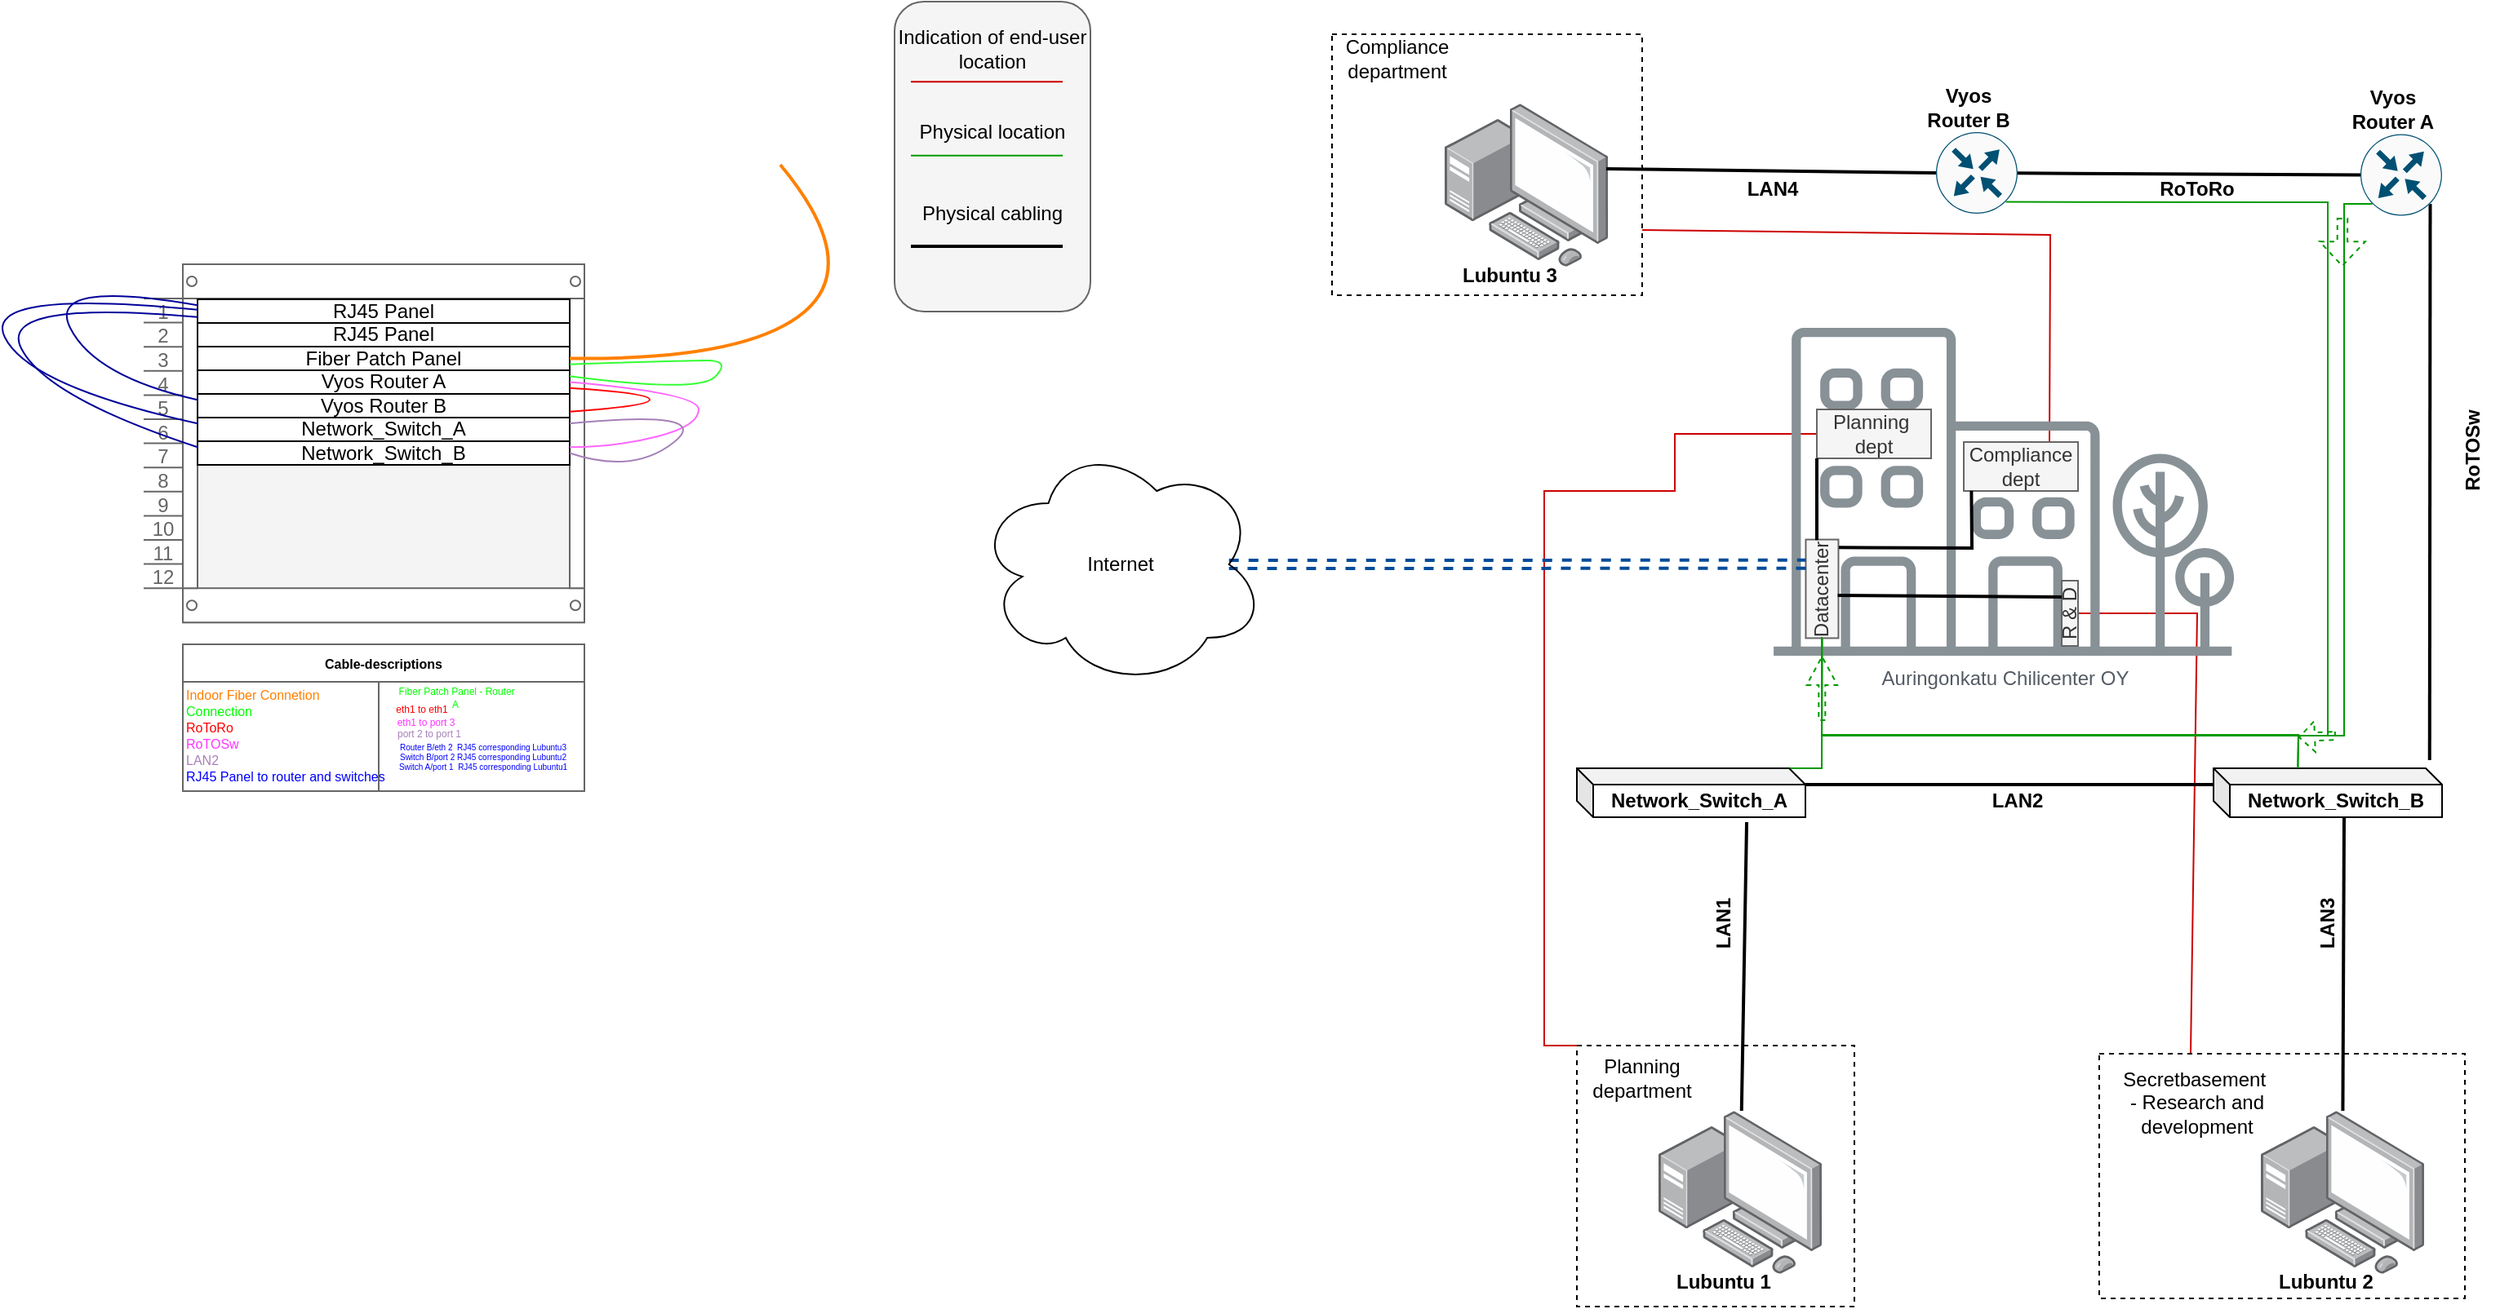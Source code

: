 <mxfile version="20.8.16" type="device" pages="4"><diagram id="CAPcUXX3ZQljsApzjOa5" name="Physical Topology"><mxGraphModel dx="1502" dy="394" grid="1" gridSize="10" guides="1" tooltips="1" connect="1" arrows="1" fold="1" page="1" pageScale="1" pageWidth="827" pageHeight="1169" math="0" shadow="0"><root><mxCell id="0"/><mxCell id="1" parent="0"/><mxCell id="uBSjRIXSWFuIYOvMzxhf-11" value="" style="rounded=1;whiteSpace=wrap;html=1;fillColor=#f5f5f5;strokeColor=#666666;fontColor=#333333;" parent="1" vertex="1"><mxGeometry x="-170" y="40" width="120" height="190" as="geometry"/></mxCell><mxCell id="uBSjRIXSWFuIYOvMzxhf-6" style="edgeStyle=none;rounded=0;orthogonalLoop=1;jettySize=auto;html=1;entryX=0.75;entryY=0;entryDx=0;entryDy=0;exitX=1;exitY=0.75;exitDx=0;exitDy=0;jumpStyle=none;strokeColor=#CC0000;endArrow=none;endFill=0;" parent="1" source="52kfBFcSDeyBliiuzP9r-1" target="uBSjRIXSWFuIYOvMzxhf-3" edge="1"><mxGeometry relative="1" as="geometry"><mxPoint x="288" y="180" as="sourcePoint"/><Array as="points"><mxPoint x="538" y="183"/></Array></mxGeometry></mxCell><mxCell id="uBSjRIXSWFuIYOvMzxhf-10" style="edgeStyle=none;rounded=0;orthogonalLoop=1;jettySize=auto;html=1;jumpStyle=none;strokeColor=#CC0000;endArrow=none;endFill=0;exitX=0;exitY=0.5;exitDx=0;exitDy=0;" parent="1" source="uBSjRIXSWFuIYOvMzxhf-5" edge="1"><mxGeometry relative="1" as="geometry"><mxPoint x="358" y="300" as="sourcePoint"/><mxPoint x="248" y="680" as="targetPoint"/><Array as="points"><mxPoint x="308" y="305"/><mxPoint x="308" y="340"/><mxPoint x="228" y="340"/><mxPoint x="228" y="680"/></Array></mxGeometry></mxCell><mxCell id="uBSjRIXSWFuIYOvMzxhf-13" style="edgeStyle=none;rounded=0;jumpStyle=none;orthogonalLoop=1;jettySize=auto;html=1;exitX=0.25;exitY=0;exitDx=0;exitDy=0;strokeColor=#CC0000;endArrow=none;endFill=0;entryX=0.5;entryY=1;entryDx=0;entryDy=0;" parent="1" source="KFTJLfa4nv81pVBsVKey-24" target="uBSjRIXSWFuIYOvMzxhf-2" edge="1"><mxGeometry relative="1" as="geometry"><mxPoint x="622.167" y="460" as="targetPoint"/><Array as="points"><mxPoint x="628" y="415"/></Array></mxGeometry></mxCell><mxCell id="KFTJLfa4nv81pVBsVKey-24" value="" style="rounded=0;whiteSpace=wrap;html=1;textOpacity=0;fillColor=none;dashed=1;" parent="1" vertex="1"><mxGeometry x="568" y="685" width="224" height="150" as="geometry"/></mxCell><mxCell id="KFTJLfa4nv81pVBsVKey-25" value="" style="rounded=0;whiteSpace=wrap;html=1;textOpacity=0;fillColor=none;dashed=1;" parent="1" vertex="1"><mxGeometry x="248" y="680" width="170" height="160" as="geometry"/></mxCell><mxCell id="KFTJLfa4nv81pVBsVKey-2" value="" style="points=[];aspect=fixed;html=1;align=center;shadow=0;dashed=0;image;image=img/lib/allied_telesis/computer_and_terminals/Personal_Computer_with_Server.svg;" parent="1" vertex="1"><mxGeometry x="298" y="720" width="100" height="100" as="geometry"/></mxCell><mxCell id="KFTJLfa4nv81pVBsVKey-3" value="Lubuntu 1" style="text;strokeColor=none;align=center;fillColor=none;html=1;verticalAlign=middle;whiteSpace=wrap;rounded=0;fontStyle=1" parent="1" vertex="1"><mxGeometry x="308" y="810" width="60" height="30" as="geometry"/></mxCell><mxCell id="KFTJLfa4nv81pVBsVKey-4" value="" style="points=[];aspect=fixed;html=1;align=center;shadow=0;dashed=0;image;image=img/lib/allied_telesis/computer_and_terminals/Personal_Computer_with_Server.svg;" parent="1" vertex="1"><mxGeometry x="667" y="720" width="100" height="100" as="geometry"/></mxCell><mxCell id="KFTJLfa4nv81pVBsVKey-5" value="Lubuntu 2" style="text;strokeColor=none;align=center;fillColor=none;html=1;verticalAlign=middle;whiteSpace=wrap;rounded=0;fontStyle=1" parent="1" vertex="1"><mxGeometry x="677" y="810" width="60" height="30" as="geometry"/></mxCell><mxCell id="uBSjRIXSWFuIYOvMzxhf-18" style="edgeStyle=none;rounded=0;jumpStyle=none;orthogonalLoop=1;jettySize=auto;html=1;exitX=0;exitY=0;exitDx=130;exitDy=0;exitPerimeter=0;entryX=0;entryY=0.5;entryDx=0;entryDy=0;strokeColor=#009900;endArrow=none;endFill=0;startArrow=none;startFill=0;" parent="1" source="KFTJLfa4nv81pVBsVKey-6" target="uBSjRIXSWFuIYOvMzxhf-4" edge="1"><mxGeometry relative="1" as="geometry"><Array as="points"><mxPoint x="398" y="510"/></Array></mxGeometry></mxCell><mxCell id="KFTJLfa4nv81pVBsVKey-6" value="Network_Switch_A" style="shape=cube;whiteSpace=wrap;html=1;boundedLbl=1;backgroundOutline=1;darkOpacity=0.05;darkOpacity2=0.1;direction=east;size=10;fontStyle=1" parent="1" vertex="1"><mxGeometry x="248" y="510" width="140" height="30" as="geometry"/></mxCell><mxCell id="uBSjRIXSWFuIYOvMzxhf-17" style="edgeStyle=none;rounded=0;jumpStyle=none;orthogonalLoop=1;jettySize=auto;html=1;exitX=0.369;exitY=0.017;exitDx=0;exitDy=0;exitPerimeter=0;strokeColor=#009900;endArrow=none;endFill=0;" parent="1" source="KFTJLfa4nv81pVBsVKey-8" edge="1"><mxGeometry relative="1" as="geometry"><mxPoint x="398" y="430" as="targetPoint"/><Array as="points"><mxPoint x="690" y="490"/><mxPoint x="398" y="490"/></Array></mxGeometry></mxCell><mxCell id="KFTJLfa4nv81pVBsVKey-8" value="Network_Switch_B" style="shape=cube;whiteSpace=wrap;html=1;boundedLbl=1;backgroundOutline=1;darkOpacity=0.05;darkOpacity2=0.1;direction=east;size=10;fontStyle=1" parent="1" vertex="1"><mxGeometry x="638" y="510" width="140" height="30" as="geometry"/></mxCell><mxCell id="KFTJLfa4nv81pVBsVKey-9" value="" style="endArrow=none;html=1;rounded=0;entryX=0.743;entryY=1.1;entryDx=0;entryDy=0;entryPerimeter=0;strokeWidth=2;" parent="1" source="KFTJLfa4nv81pVBsVKey-2" target="KFTJLfa4nv81pVBsVKey-6" edge="1"><mxGeometry x="-0.714" y="-66" width="50" height="50" relative="1" as="geometry"><mxPoint x="408" y="620" as="sourcePoint"/><mxPoint x="388" y="540" as="targetPoint"/><mxPoint as="offset"/></mxGeometry></mxCell><mxCell id="KFTJLfa4nv81pVBsVKey-10" value="" style="endArrow=none;html=1;rounded=0;strokeWidth=2;" parent="1" source="KFTJLfa4nv81pVBsVKey-4" edge="1"><mxGeometry width="50" height="50" relative="1" as="geometry"><mxPoint x="663.806" y="645" as="sourcePoint"/><mxPoint x="718" y="540" as="targetPoint"/></mxGeometry></mxCell><mxCell id="KFTJLfa4nv81pVBsVKey-40" value="&lt;b&gt;&lt;font style=&quot;font-size: 12px;&quot;&gt;LAN2&lt;/font&gt;&lt;/b&gt;" style="text;strokeColor=none;align=center;fillColor=none;html=1;verticalAlign=middle;whiteSpace=wrap;rounded=0;dashed=1;fontSize=10;" parent="1" vertex="1"><mxGeometry x="488" y="515" width="60" height="30" as="geometry"/></mxCell><mxCell id="KFTJLfa4nv81pVBsVKey-41" value="&lt;b&gt;&lt;font style=&quot;font-size: 12px;&quot;&gt;LAN1&lt;/font&gt;&lt;/b&gt;" style="text;strokeColor=none;align=center;fillColor=none;html=1;verticalAlign=middle;whiteSpace=wrap;rounded=0;dashed=1;fontSize=10;rotation=-90;" parent="1" vertex="1"><mxGeometry x="308" y="590" width="60" height="30" as="geometry"/></mxCell><mxCell id="KFTJLfa4nv81pVBsVKey-42" value="&lt;b&gt;&lt;font style=&quot;font-size: 12px;&quot;&gt;LAN3&lt;/font&gt;&lt;/b&gt;" style="text;strokeColor=none;align=center;fillColor=none;html=1;verticalAlign=middle;whiteSpace=wrap;rounded=0;dashed=1;fontSize=10;rotation=-90;" parent="1" vertex="1"><mxGeometry x="678" y="590" width="60" height="30" as="geometry"/></mxCell><mxCell id="jPix8ELLLZrEXd2AXvwb-3" style="rounded=0;orthogonalLoop=1;jettySize=auto;html=1;exitX=0.855;exitY=0.856;exitDx=0;exitDy=0;exitPerimeter=0;entryX=0;entryY=1;entryDx=0;entryDy=0;endArrow=none;endFill=0;strokeWidth=2;" parent="1" source="9v_Xx9gA8RxqsUYT7sCj-2" edge="1"><mxGeometry relative="1" as="geometry"><mxPoint x="770.38" y="505" as="targetPoint"/></mxGeometry></mxCell><mxCell id="uBSjRIXSWFuIYOvMzxhf-16" style="edgeStyle=none;rounded=0;jumpStyle=none;orthogonalLoop=1;jettySize=auto;html=1;exitX=0.145;exitY=0.855;exitDx=0;exitDy=0;exitPerimeter=0;strokeColor=#009900;endArrow=none;endFill=0;" parent="1" source="9v_Xx9gA8RxqsUYT7sCj-2" edge="1"><mxGeometry relative="1" as="geometry"><mxPoint x="398" y="430" as="targetPoint"/><Array as="points"><mxPoint x="718" y="164"/><mxPoint x="718" y="490"/><mxPoint x="398" y="490"/></Array></mxGeometry></mxCell><mxCell id="9v_Xx9gA8RxqsUYT7sCj-2" value="" style="sketch=0;points=[[0.5,0,0],[1,0.5,0],[0.5,1,0],[0,0.5,0],[0.145,0.145,0],[0.856,0.145,0],[0.855,0.856,0],[0.145,0.855,0]];verticalLabelPosition=bottom;html=1;verticalAlign=top;aspect=fixed;align=center;pointerEvents=1;shape=mxgraph.cisco19.rect;prIcon=router;fillColor=#FAFAFA;strokeColor=#005073;" parent="1" vertex="1"><mxGeometry x="728" y="121.25" width="50" height="50" as="geometry"/></mxCell><mxCell id="9v_Xx9gA8RxqsUYT7sCj-3" value="Vyos Router A" style="text;strokeColor=none;align=center;fillColor=none;html=1;verticalAlign=middle;whiteSpace=wrap;rounded=0;fontStyle=1" parent="1" vertex="1"><mxGeometry x="718" y="91.25" width="60" height="30" as="geometry"/></mxCell><mxCell id="9v_Xx9gA8RxqsUYT7sCj-7" value="&lt;b&gt;&lt;font style=&quot;font-size: 12px;&quot;&gt;RoTOSw&lt;/font&gt;&lt;/b&gt;" style="text;strokeColor=none;align=center;fillColor=none;html=1;verticalAlign=middle;whiteSpace=wrap;rounded=0;dashed=1;fontSize=10;rotation=-90;" parent="1" vertex="1"><mxGeometry x="767" y="300" width="60" height="30" as="geometry"/></mxCell><mxCell id="E4wLqBSq0Hidv-x5DWPN-8" value="" style="endArrow=none;html=1;rounded=0;strokeWidth=2;entryX=0;entryY=0;entryDx=140;entryDy=10;entryPerimeter=0;exitX=0;exitY=0;exitDx=0;exitDy=10;exitPerimeter=0;" parent="1" source="KFTJLfa4nv81pVBsVKey-8" target="KFTJLfa4nv81pVBsVKey-6" edge="1"><mxGeometry width="50" height="50" relative="1" as="geometry"><mxPoint x="527.997" y="765" as="sourcePoint"/><mxPoint x="528.78" y="585" as="targetPoint"/></mxGeometry></mxCell><mxCell id="52kfBFcSDeyBliiuzP9r-1" value="" style="rounded=0;whiteSpace=wrap;html=1;textOpacity=0;fillColor=none;dashed=1;" parent="1" vertex="1"><mxGeometry x="98" y="60" width="190" height="160" as="geometry"/></mxCell><mxCell id="52kfBFcSDeyBliiuzP9r-2" value="" style="points=[];aspect=fixed;html=1;align=center;shadow=0;dashed=0;image;image=img/lib/allied_telesis/computer_and_terminals/Personal_Computer_with_Server.svg;" parent="1" vertex="1"><mxGeometry x="167" y="102.5" width="100" height="100" as="geometry"/></mxCell><mxCell id="52kfBFcSDeyBliiuzP9r-3" value="Lubuntu 3" style="text;strokeColor=none;align=center;fillColor=none;html=1;verticalAlign=middle;whiteSpace=wrap;rounded=0;fontStyle=1" parent="1" vertex="1"><mxGeometry x="177" y="192.5" width="60" height="30" as="geometry"/></mxCell><mxCell id="uBSjRIXSWFuIYOvMzxhf-15" style="edgeStyle=none;rounded=0;jumpStyle=none;orthogonalLoop=1;jettySize=auto;html=1;exitX=0.855;exitY=0.856;exitDx=0;exitDy=0;exitPerimeter=0;strokeColor=#009900;endArrow=none;endFill=0;" parent="1" source="MrqoEERI0WugyUhb-dkY-1" edge="1"><mxGeometry relative="1" as="geometry"><mxPoint x="398" y="490" as="targetPoint"/><Array as="points"><mxPoint x="708" y="163"/><mxPoint x="708" y="490"/></Array></mxGeometry></mxCell><mxCell id="MrqoEERI0WugyUhb-dkY-1" value="" style="sketch=0;points=[[0.5,0,0],[1,0.5,0],[0.5,1,0],[0,0.5,0],[0.145,0.145,0],[0.856,0.145,0],[0.855,0.856,0],[0.145,0.855,0]];verticalLabelPosition=bottom;html=1;verticalAlign=top;aspect=fixed;align=center;pointerEvents=1;shape=mxgraph.cisco19.rect;prIcon=router;fillColor=#FAFAFA;strokeColor=#005073;" parent="1" vertex="1"><mxGeometry x="468" y="120" width="50" height="50" as="geometry"/></mxCell><mxCell id="MrqoEERI0WugyUhb-dkY-2" value="Vyos Router B" style="text;strokeColor=none;align=center;fillColor=none;html=1;verticalAlign=middle;whiteSpace=wrap;rounded=0;fontStyle=1" parent="1" vertex="1"><mxGeometry x="458" y="90" width="60" height="30" as="geometry"/></mxCell><mxCell id="MrqoEERI0WugyUhb-dkY-5" value="" style="endArrow=none;html=1;rounded=0;strokeWidth=2;entryX=0.99;entryY=0.4;entryDx=0;entryDy=0;entryPerimeter=0;exitX=0;exitY=0.5;exitDx=0;exitDy=0;exitPerimeter=0;" parent="1" source="MrqoEERI0WugyUhb-dkY-1" target="52kfBFcSDeyBliiuzP9r-2" edge="1"><mxGeometry width="50" height="50" relative="1" as="geometry"><mxPoint x="468" y="147.5" as="sourcePoint"/><mxPoint x="398" y="207" as="targetPoint"/></mxGeometry></mxCell><mxCell id="MrqoEERI0WugyUhb-dkY-7" value="&lt;b&gt;&lt;font style=&quot;font-size: 12px;&quot;&gt;LAN4&lt;/font&gt;&lt;/b&gt;" style="text;strokeColor=none;align=center;fillColor=none;html=1;verticalAlign=middle;whiteSpace=wrap;rounded=0;dashed=1;fontSize=10;" parent="1" vertex="1"><mxGeometry x="338" y="140" width="60" height="30" as="geometry"/></mxCell><mxCell id="MrqoEERI0WugyUhb-dkY-10" value="" style="endArrow=none;html=1;rounded=0;strokeWidth=2;exitX=0;exitY=0.5;exitDx=0;exitDy=0;exitPerimeter=0;" parent="1" source="9v_Xx9gA8RxqsUYT7sCj-2" target="MrqoEERI0WugyUhb-dkY-1" edge="1"><mxGeometry width="50" height="50" relative="1" as="geometry"><mxPoint x="648" y="98.75" as="sourcePoint"/><mxPoint x="546" y="145" as="targetPoint"/></mxGeometry></mxCell><mxCell id="uBSjRIXSWFuIYOvMzxhf-1" value="Auringonkatu Chilicenter OY" style="sketch=0;outlineConnect=0;gradientColor=none;fontColor=#545B64;strokeColor=none;fillColor=#879196;dashed=0;verticalLabelPosition=bottom;verticalAlign=top;align=center;html=1;fontSize=12;fontStyle=0;aspect=fixed;shape=mxgraph.aws4.illustration_office_building;pointerEvents=1" parent="1" vertex="1"><mxGeometry x="368" y="240" width="283.1" height="201" as="geometry"/></mxCell><mxCell id="MrqoEERI0WugyUhb-dkY-11" value="&lt;b&gt;&lt;font style=&quot;font-size: 12px;&quot;&gt;RoToRo&lt;/font&gt;&lt;/b&gt;" style="text;strokeColor=none;align=center;fillColor=none;html=1;verticalAlign=middle;whiteSpace=wrap;rounded=0;dashed=1;fontSize=10;" parent="1" vertex="1"><mxGeometry x="598" y="140" width="60" height="30" as="geometry"/></mxCell><mxCell id="uBSjRIXSWFuIYOvMzxhf-2" value="R &amp;amp; D" style="rounded=0;whiteSpace=wrap;html=1;fillColor=#f5f5f5;fontColor=#333333;strokeColor=#666666;rotation=-90;" parent="1" vertex="1"><mxGeometry x="530" y="410" width="40" height="10" as="geometry"/></mxCell><mxCell id="uBSjRIXSWFuIYOvMzxhf-3" value="Compliance dept" style="rounded=0;whiteSpace=wrap;html=1;fillColor=#f5f5f5;fontColor=#333333;strokeColor=#666666;" parent="1" vertex="1"><mxGeometry x="485" y="310" width="70" height="30" as="geometry"/></mxCell><mxCell id="uBSjRIXSWFuIYOvMzxhf-14" style="edgeStyle=none;rounded=0;jumpStyle=none;orthogonalLoop=1;jettySize=auto;html=1;exitX=0;exitY=0.5;exitDx=0;exitDy=0;strokeColor=#009900;endArrow=none;endFill=0;" parent="1" source="uBSjRIXSWFuIYOvMzxhf-4" edge="1"><mxGeometry relative="1" as="geometry"><mxPoint x="398" y="490" as="targetPoint"/></mxGeometry></mxCell><mxCell id="uBSjRIXSWFuIYOvMzxhf-4" value="Datacenter" style="rounded=0;whiteSpace=wrap;html=1;fillColor=#f5f5f5;fontColor=#333333;strokeColor=#666666;rotation=-90;" parent="1" vertex="1"><mxGeometry x="368" y="390" width="60.45" height="20" as="geometry"/></mxCell><mxCell id="uBSjRIXSWFuIYOvMzxhf-5" value="Planning&amp;nbsp;&lt;br&gt;dept" style="rounded=0;whiteSpace=wrap;html=1;fillColor=#f5f5f5;fontColor=#333333;strokeColor=#666666;" parent="1" vertex="1"><mxGeometry x="395" y="290" width="70" height="30" as="geometry"/></mxCell><mxCell id="uBSjRIXSWFuIYOvMzxhf-8" style="edgeStyle=none;rounded=0;orthogonalLoop=1;jettySize=auto;html=1;jumpStyle=none;strokeColor=#CC0000;endArrow=none;endFill=0;" parent="1" edge="1"><mxGeometry relative="1" as="geometry"><mxPoint x="-160" y="89.17" as="sourcePoint"/><mxPoint x="-67" y="89.17" as="targetPoint"/><Array as="points"/></mxGeometry></mxCell><mxCell id="uBSjRIXSWFuIYOvMzxhf-9" value="Indication of end-user location" style="text;strokeColor=none;align=center;fillColor=none;html=1;verticalAlign=middle;whiteSpace=wrap;rounded=0;" parent="1" vertex="1"><mxGeometry x="-170" y="69.17" width="120" as="geometry"/></mxCell><mxCell id="uBSjRIXSWFuIYOvMzxhf-21" style="edgeStyle=none;rounded=0;jumpStyle=none;orthogonalLoop=1;jettySize=auto;html=1;exitX=0.369;exitY=0.017;exitDx=0;exitDy=0;exitPerimeter=0;strokeColor=#009900;endArrow=none;endFill=0;startArrow=none;startFill=0;" parent="1" edge="1"><mxGeometry relative="1" as="geometry"><mxPoint x="398" y="429.49" as="targetPoint"/><mxPoint x="689.66" y="510.0" as="sourcePoint"/><Array as="points"><mxPoint x="690" y="489.49"/><mxPoint x="398" y="489.49"/></Array></mxGeometry></mxCell><mxCell id="uBSjRIXSWFuIYOvMzxhf-23" value="" style="shape=flexArrow;endArrow=classic;html=1;rounded=0;dashed=1;strokeColor=#009900;jumpStyle=none;width=4;endSize=5.493;endWidth=13.813;" parent="1" edge="1"><mxGeometry width="50" height="50" relative="1" as="geometry"><mxPoint x="398.16" y="481" as="sourcePoint"/><mxPoint x="398.16" y="441" as="targetPoint"/></mxGeometry></mxCell><mxCell id="uBSjRIXSWFuIYOvMzxhf-25" style="edgeStyle=none;rounded=0;orthogonalLoop=1;jettySize=auto;html=1;jumpStyle=none;strokeColor=#009900;endArrow=none;endFill=0;" parent="1" edge="1"><mxGeometry relative="1" as="geometry"><mxPoint x="-160.0" y="134.41" as="sourcePoint"/><mxPoint x="-67" y="134.41" as="targetPoint"/><Array as="points"/></mxGeometry></mxCell><mxCell id="uBSjRIXSWFuIYOvMzxhf-26" value="Physical location" style="text;strokeColor=none;align=center;fillColor=none;html=1;verticalAlign=middle;whiteSpace=wrap;rounded=0;" parent="1" vertex="1"><mxGeometry x="-170" y="120" width="120" as="geometry"/></mxCell><mxCell id="uBSjRIXSWFuIYOvMzxhf-27" value="Planning department" style="text;strokeColor=none;align=center;fillColor=none;html=1;verticalAlign=middle;whiteSpace=wrap;rounded=0;fontStyle=0" parent="1" vertex="1"><mxGeometry x="258" y="685" width="60" height="30" as="geometry"/></mxCell><mxCell id="uBSjRIXSWFuIYOvMzxhf-28" value="Secretbasement&amp;nbsp; - Research and development" style="text;strokeColor=none;align=center;fillColor=none;html=1;verticalAlign=middle;whiteSpace=wrap;rounded=0;fontStyle=0" parent="1" vertex="1"><mxGeometry x="598" y="700" width="60" height="30" as="geometry"/></mxCell><mxCell id="uBSjRIXSWFuIYOvMzxhf-32" value="Compliance&lt;br&gt;department" style="text;strokeColor=none;align=center;fillColor=none;html=1;verticalAlign=middle;whiteSpace=wrap;rounded=0;fontStyle=0" parent="1" vertex="1"><mxGeometry x="108" y="60" width="60" height="30" as="geometry"/></mxCell><mxCell id="uBSjRIXSWFuIYOvMzxhf-34" style="edgeStyle=none;rounded=0;orthogonalLoop=1;jettySize=auto;html=1;jumpStyle=none;strokeColor=#000000;endArrow=none;endFill=0;strokeWidth=2;" parent="1" edge="1"><mxGeometry relative="1" as="geometry"><mxPoint x="-160.0" y="190.0" as="sourcePoint"/><mxPoint x="-67" y="190.0" as="targetPoint"/><Array as="points"/></mxGeometry></mxCell><mxCell id="uBSjRIXSWFuIYOvMzxhf-35" value="Physical cabling" style="text;strokeColor=none;align=center;fillColor=none;html=1;verticalAlign=middle;whiteSpace=wrap;rounded=0;" parent="1" vertex="1"><mxGeometry x="-170" y="170" width="120" as="geometry"/></mxCell><mxCell id="uBSjRIXSWFuIYOvMzxhf-37" style="edgeStyle=none;shape=link;rounded=0;jumpStyle=none;orthogonalLoop=1;jettySize=auto;html=1;exitX=0.875;exitY=0.5;exitDx=0;exitDy=0;exitPerimeter=0;entryX=0.75;entryY=0;entryDx=0;entryDy=0;dashed=1;strokeColor=#004C99;strokeWidth=2;startArrow=none;startFill=0;endArrow=none;endFill=0;" parent="1" source="uBSjRIXSWFuIYOvMzxhf-36" target="uBSjRIXSWFuIYOvMzxhf-4" edge="1"><mxGeometry relative="1" as="geometry"/></mxCell><mxCell id="uBSjRIXSWFuIYOvMzxhf-36" value="Internet" style="ellipse;shape=cloud;whiteSpace=wrap;html=1;fillColor=none;" parent="1" vertex="1"><mxGeometry x="-120" y="310" width="177" height="150" as="geometry"/></mxCell><mxCell id="uBSjRIXSWFuIYOvMzxhf-38" value="" style="shape=flexArrow;endArrow=classic;html=1;rounded=0;dashed=1;strokeColor=#009900;jumpStyle=none;width=6.207;endSize=4.632;endWidth=20.735;" parent="1" edge="1"><mxGeometry width="50" height="50" relative="1" as="geometry"><mxPoint x="717" y="172.5" as="sourcePoint"/><mxPoint x="716.89" y="202.5" as="targetPoint"/></mxGeometry></mxCell><mxCell id="uBSjRIXSWFuIYOvMzxhf-39" value="" style="shape=flexArrow;endArrow=classic;html=1;rounded=0;dashed=1;strokeColor=#009900;jumpStyle=none;width=5.057;endSize=2.844;endWidth=12.757;" parent="1" edge="1"><mxGeometry width="50" height="50" relative="1" as="geometry"><mxPoint x="713" y="490" as="sourcePoint"/><mxPoint x="690" y="491" as="targetPoint"/></mxGeometry></mxCell><mxCell id="uBSjRIXSWFuIYOvMzxhf-40" value="" style="endArrow=none;html=1;rounded=0;strokeWidth=2;exitX=0.995;exitY=0.339;exitDx=0;exitDy=0;entryX=0;entryY=1;entryDx=0;entryDy=0;exitPerimeter=0;" parent="1" source="uBSjRIXSWFuIYOvMzxhf-4" target="uBSjRIXSWFuIYOvMzxhf-5" edge="1"><mxGeometry width="50" height="50" relative="1" as="geometry"><mxPoint x="40" y="529.5" as="sourcePoint"/><mxPoint x="340" y="340" as="targetPoint"/></mxGeometry></mxCell><mxCell id="uBSjRIXSWFuIYOvMzxhf-41" value="" style="endArrow=none;html=1;rounded=0;strokeWidth=2;entryX=0.067;entryY=0.997;entryDx=0;entryDy=0;entryPerimeter=0;exitX=0.919;exitY=1.015;exitDx=0;exitDy=0;exitPerimeter=0;" parent="1" source="uBSjRIXSWFuIYOvMzxhf-4" target="uBSjRIXSWFuIYOvMzxhf-3" edge="1"><mxGeometry width="50" height="50" relative="1" as="geometry"><mxPoint x="410" y="375" as="sourcePoint"/><mxPoint x="468" y="330" as="targetPoint"/><Array as="points"><mxPoint x="490" y="375"/></Array></mxGeometry></mxCell><mxCell id="uBSjRIXSWFuIYOvMzxhf-42" value="" style="endArrow=none;html=1;rounded=0;strokeWidth=2;entryX=0.433;entryY=0.978;entryDx=0;entryDy=0;entryPerimeter=0;exitX=0.75;exitY=0;exitDx=0;exitDy=0;" parent="1" source="uBSjRIXSWFuIYOvMzxhf-2" target="uBSjRIXSWFuIYOvMzxhf-4" edge="1"><mxGeometry width="50" height="50" relative="1" as="geometry"><mxPoint x="540" y="404" as="sourcePoint"/><mxPoint x="488" y="375.41" as="targetPoint"/></mxGeometry></mxCell><mxCell id="v9GsB6v6G117nPIDLy3P-3" value="" style="strokeColor=#666666;html=1;verticalLabelPosition=bottom;labelBackgroundColor=#ffffff;verticalAlign=top;outlineConnect=0;shadow=0;dashed=0;shape=mxgraph.rackGeneral.rackCabinet2;fillColor2=#f4f4f4;container=1;collapsible=0;childLayout=rack;allowGaps=1;marginLeft=33;marginRight=9;marginTop=21;marginBottom=22;textColor=#666666;numDisp=ascend;" vertex="1" parent="1"><mxGeometry x="-630" y="201" width="270" height="233" as="geometry"/></mxCell><mxCell id="v9GsB6v6G117nPIDLy3P-5" value="RJ45 Panel" style="shape=rect;dashed=0;shadow=0;html=1;whiteSpace=wrap;" vertex="1" parent="v9GsB6v6G117nPIDLy3P-3"><mxGeometry x="33" y="21.5" width="228" height="14.5" as="geometry"/></mxCell><mxCell id="v9GsB6v6G117nPIDLy3P-13" value="RJ45 Panel" style="shape=rect;dashed=0;shadow=0;html=1;whiteSpace=wrap;" vertex="1" parent="v9GsB6v6G117nPIDLy3P-3"><mxGeometry x="33" y="36" width="228" height="14.5" as="geometry"/></mxCell><mxCell id="v9GsB6v6G117nPIDLy3P-14" value="Fiber Patch Panel" style="shape=rect;dashed=0;shadow=0;html=1;whiteSpace=wrap;" vertex="1" parent="v9GsB6v6G117nPIDLy3P-3"><mxGeometry x="33" y="50.5" width="228" height="14.5" as="geometry"/></mxCell><mxCell id="v9GsB6v6G117nPIDLy3P-15" value="Vyos Router A" style="shape=rect;dashed=0;shadow=0;html=1;whiteSpace=wrap;" vertex="1" parent="v9GsB6v6G117nPIDLy3P-3"><mxGeometry x="33" y="65" width="228" height="14.5" as="geometry"/></mxCell><mxCell id="v9GsB6v6G117nPIDLy3P-16" value="Vyos Router B" style="shape=rect;dashed=0;shadow=0;html=1;whiteSpace=wrap;" vertex="1" parent="v9GsB6v6G117nPIDLy3P-3"><mxGeometry x="33" y="79.5" width="228" height="14.5" as="geometry"/></mxCell><mxCell id="v9GsB6v6G117nPIDLy3P-17" value="Network_Switch_A" style="shape=rect;dashed=0;shadow=0;html=1;whiteSpace=wrap;" vertex="1" parent="v9GsB6v6G117nPIDLy3P-3"><mxGeometry x="33" y="94" width="228" height="14.5" as="geometry"/></mxCell><mxCell id="v9GsB6v6G117nPIDLy3P-18" value="Network_Switch_B" style="shape=rect;dashed=0;shadow=0;html=1;whiteSpace=wrap;" vertex="1" parent="v9GsB6v6G117nPIDLy3P-3"><mxGeometry x="33" y="108.5" width="228" height="14.5" as="geometry"/></mxCell><mxCell id="v9GsB6v6G117nPIDLy3P-28" value="" style="curved=1;endArrow=none;html=1;rounded=0;strokeColor=#33FF33;strokeWidth=1;fontSize=8;fontColor=#50FF4A;endFill=0;entryX=1;entryY=0.25;entryDx=0;entryDy=0;exitX=1;exitY=0.75;exitDx=0;exitDy=0;" edge="1" parent="v9GsB6v6G117nPIDLy3P-3" source="v9GsB6v6G117nPIDLy3P-14" target="v9GsB6v6G117nPIDLy3P-15"><mxGeometry width="50" height="50" relative="1" as="geometry"><mxPoint x="439" y="69" as="sourcePoint"/><mxPoint x="310" y="187.75" as="targetPoint"/><Array as="points"><mxPoint x="330" y="59"/><mxPoint x="360" y="59"/><mxPoint x="340" y="79"/></Array></mxGeometry></mxCell><mxCell id="v9GsB6v6G117nPIDLy3P-35" value="" style="curved=1;endArrow=none;html=1;rounded=0;strokeColor=#FF0000;strokeWidth=1;fontSize=8;fontColor=#FF0000;endFill=0;entryX=1;entryY=0.75;entryDx=0;entryDy=0;exitX=1;exitY=0.75;exitDx=0;exitDy=0;" edge="1" parent="v9GsB6v6G117nPIDLy3P-3" source="v9GsB6v6G117nPIDLy3P-15" target="v9GsB6v6G117nPIDLy3P-16"><mxGeometry width="50" height="50" relative="1" as="geometry"><mxPoint x="429" y="69" as="sourcePoint"/><mxPoint x="300" y="187.75" as="targetPoint"/><Array as="points"><mxPoint x="310" y="79"/><mxPoint x="310" y="87"/></Array></mxGeometry></mxCell><mxCell id="v9GsB6v6G117nPIDLy3P-37" value="" style="curved=1;endArrow=none;html=1;rounded=0;strokeColor=#FF66FF;strokeWidth=1;fontSize=8;fontColor=#50FF4A;endFill=0;entryX=1;entryY=0.25;entryDx=0;entryDy=0;exitX=1;exitY=0.5;exitDx=0;exitDy=0;" edge="1" parent="v9GsB6v6G117nPIDLy3P-3" source="v9GsB6v6G117nPIDLy3P-15" target="v9GsB6v6G117nPIDLy3P-18"><mxGeometry width="50" height="50" relative="1" as="geometry"><mxPoint x="449" y="64" as="sourcePoint"/><mxPoint x="320" y="182.75" as="targetPoint"/><Array as="points"><mxPoint x="340" y="79"/><mxPoint x="340" y="99"/><mxPoint x="290" y="112"/></Array></mxGeometry></mxCell><mxCell id="v9GsB6v6G117nPIDLy3P-39" value="" style="curved=1;endArrow=none;html=1;rounded=0;strokeColor=#A680B8;strokeWidth=1;fontSize=8;fontColor=#50FF4A;endFill=0;entryX=1;entryY=0.5;entryDx=0;entryDy=0;exitX=1;exitY=0.25;exitDx=0;exitDy=0;" edge="1" parent="v9GsB6v6G117nPIDLy3P-3" source="v9GsB6v6G117nPIDLy3P-17" target="v9GsB6v6G117nPIDLy3P-18"><mxGeometry width="50" height="50" relative="1" as="geometry"><mxPoint x="439" y="79.5" as="sourcePoint"/><mxPoint x="310" y="198.25" as="targetPoint"/><Array as="points"><mxPoint x="350" y="89"/><mxPoint x="300" y="129"/></Array></mxGeometry></mxCell><mxCell id="v9GsB6v6G117nPIDLy3P-43" value="" style="curved=1;endArrow=none;html=1;rounded=0;strokeColor=#000099;strokeWidth=1;fontSize=8;fontColor=#50FF4A;endFill=0;entryX=0;entryY=0.25;entryDx=0;entryDy=0;exitX=0;exitY=0.25;exitDx=0;exitDy=0;" edge="1" parent="v9GsB6v6G117nPIDLy3P-3" source="v9GsB6v6G117nPIDLy3P-5" target="v9GsB6v6G117nPIDLy3P-16"><mxGeometry width="50" height="50" relative="1" as="geometry"><mxPoint x="-180" y="69" as="sourcePoint"/><mxPoint x="-180" y="97.75" as="targetPoint"/><Array as="points"><mxPoint x="-60" y="9"/><mxPoint x="-30" y="69"/></Array></mxGeometry></mxCell><mxCell id="v9GsB6v6G117nPIDLy3P-44" value="" style="curved=1;endArrow=none;html=1;rounded=0;strokeColor=#000099;strokeWidth=1;fontSize=8;fontColor=#50FF4A;endFill=0;entryX=0;entryY=0.25;entryDx=0;entryDy=0;exitX=0;exitY=0.443;exitDx=0;exitDy=0;exitPerimeter=0;" edge="1" parent="v9GsB6v6G117nPIDLy3P-3" source="v9GsB6v6G117nPIDLy3P-5" target="v9GsB6v6G117nPIDLy3P-17"><mxGeometry width="50" height="50" relative="1" as="geometry"><mxPoint x="-7" y="31.005" as="sourcePoint"/><mxPoint x="-7" y="89.005" as="targetPoint"/><Array as="points"><mxPoint x="-100" y="14.88"/><mxPoint x="-70" y="74.88"/></Array></mxGeometry></mxCell><mxCell id="v9GsB6v6G117nPIDLy3P-45" value="" style="curved=1;endArrow=none;html=1;rounded=0;strokeColor=#000099;strokeWidth=1;fontSize=8;fontColor=#50FF4A;endFill=0;entryX=0;entryY=0.25;entryDx=0;entryDy=0;exitX=0;exitY=0.75;exitDx=0;exitDy=0;" edge="1" parent="v9GsB6v6G117nPIDLy3P-3" source="v9GsB6v6G117nPIDLy3P-5" target="v9GsB6v6G117nPIDLy3P-18"><mxGeometry width="50" height="50" relative="1" as="geometry"><mxPoint x="33" y="29" as="sourcePoint"/><mxPoint x="3" y="95.625" as="targetPoint"/><Array as="points"><mxPoint x="-90" y="21.5"/><mxPoint x="-60" y="81.5"/></Array></mxGeometry></mxCell><mxCell id="v9GsB6v6G117nPIDLy3P-26" value="" style="curved=1;endArrow=none;html=1;rounded=0;strokeColor=#FF8000;strokeWidth=2;fontSize=8;fontColor=#50FF4A;endFill=0;entryX=1;entryY=0.5;entryDx=0;entryDy=0;" edge="1" parent="1" target="v9GsB6v6G117nPIDLy3P-14"><mxGeometry width="50" height="50" relative="1" as="geometry"><mxPoint x="-240" y="140" as="sourcePoint"/><mxPoint x="-250" y="300" as="targetPoint"/><Array as="points"><mxPoint x="-190" y="200"/><mxPoint x="-260" y="260"/></Array></mxGeometry></mxCell><mxCell id="v9GsB6v6G117nPIDLy3P-34" value="&lt;font color=&quot;#000000&quot;&gt;Cable-descriptions&lt;/font&gt;" style="swimlane;whiteSpace=wrap;html=1;fontSize=8;fontColor=#00FF00;fillColor=default;strokeColor=#666666;" vertex="1" parent="1"><mxGeometry x="-606" y="434" width="246" height="90" as="geometry"/></mxCell><mxCell id="v9GsB6v6G117nPIDLy3P-31" value="&lt;font color=&quot;#ff8000&quot;&gt;Indoor Fiber Connetion&lt;/font&gt;" style="text;strokeColor=none;align=left;fillColor=none;html=1;verticalAlign=top;whiteSpace=wrap;rounded=0;fontSize=8;fontColor=#50FF4A;" vertex="1" parent="v9GsB6v6G117nPIDLy3P-34"><mxGeometry y="20" width="120" height="20" as="geometry"/></mxCell><mxCell id="v9GsB6v6G117nPIDLy3P-32" value="&lt;font color=&quot;#00ff00&quot;&gt;Connection&lt;/font&gt;" style="text;strokeColor=none;align=left;fillColor=none;html=1;verticalAlign=top;whiteSpace=wrap;rounded=0;fontSize=8;fontColor=#FF8000;" vertex="1" parent="v9GsB6v6G117nPIDLy3P-34"><mxGeometry y="30" width="170" height="10" as="geometry"/></mxCell><mxCell id="v9GsB6v6G117nPIDLy3P-36" value="RoToRo" style="text;strokeColor=none;align=left;fillColor=none;html=1;verticalAlign=top;whiteSpace=wrap;rounded=0;fontSize=8;fontColor=#FF0000;" vertex="1" parent="v9GsB6v6G117nPIDLy3P-34"><mxGeometry y="40" width="30" height="20" as="geometry"/></mxCell><mxCell id="v9GsB6v6G117nPIDLy3P-38" value="&lt;font color=&quot;#ff33ff&quot;&gt;RoTOSw&lt;/font&gt;" style="text;strokeColor=none;align=left;fillColor=none;html=1;verticalAlign=top;whiteSpace=wrap;rounded=0;fontSize=8;fontColor=#FF0000;" vertex="1" parent="v9GsB6v6G117nPIDLy3P-34"><mxGeometry y="50" width="60" height="30" as="geometry"/></mxCell><mxCell id="v9GsB6v6G117nPIDLy3P-40" value="LAN2" style="text;strokeColor=none;align=left;fillColor=none;html=1;verticalAlign=top;whiteSpace=wrap;rounded=0;fontSize=8;fontColor=#A680B8;" vertex="1" parent="v9GsB6v6G117nPIDLy3P-34"><mxGeometry y="60" width="60" height="30" as="geometry"/></mxCell><mxCell id="v9GsB6v6G117nPIDLy3P-46" value="&lt;font color=&quot;#0000ff&quot;&gt;RJ45 Panel to router and switches&lt;/font&gt;" style="text;strokeColor=none;align=left;fillColor=none;html=1;verticalAlign=top;whiteSpace=wrap;rounded=0;fontSize=8;fontColor=#A680B8;" vertex="1" parent="v9GsB6v6G117nPIDLy3P-34"><mxGeometry y="70" width="130" height="10" as="geometry"/></mxCell><mxCell id="v9GsB6v6G117nPIDLy3P-47" value="" style="endArrow=none;html=1;rounded=0;strokeColor=#666666;strokeWidth=1;fontSize=8;fontColor=#000000;curved=1;" edge="1" parent="v9GsB6v6G117nPIDLy3P-34"><mxGeometry width="50" height="50" relative="1" as="geometry"><mxPoint x="120" y="90" as="sourcePoint"/><mxPoint x="120" y="23" as="targetPoint"/></mxGeometry></mxCell><mxCell id="v9GsB6v6G117nPIDLy3P-49" value="&lt;font color=&quot;#00ff00&quot; style=&quot;font-size: 6px;&quot;&gt;&amp;nbsp;Fiber Patch Panel - Router A&lt;/font&gt;" style="text;strokeColor=none;align=center;fillColor=none;html=1;verticalAlign=middle;whiteSpace=wrap;rounded=0;fontSize=6;fontColor=#000000;" vertex="1" parent="v9GsB6v6G117nPIDLy3P-34"><mxGeometry x="127" y="30" width="80" height="5" as="geometry"/></mxCell><mxCell id="v9GsB6v6G117nPIDLy3P-51" value="&lt;font color=&quot;#ff33ff&quot; style=&quot;font-size: 6px;&quot;&gt;&lt;span style=&quot;font-size: 6px;&quot;&gt;eth1 to port 3&lt;/span&gt;&lt;/font&gt;" style="text;strokeColor=none;align=center;fillColor=none;html=1;verticalAlign=middle;whiteSpace=wrap;rounded=0;fontSize=6;fontColor=#FF0000;" vertex="1" parent="v9GsB6v6G117nPIDLy3P-34"><mxGeometry x="117" y="42.5" width="63.5" height="10" as="geometry"/></mxCell><mxCell id="v9GsB6v6G117nPIDLy3P-50" value="eth1 to eth1" style="text;strokeColor=none;align=center;fillColor=none;html=1;verticalAlign=middle;whiteSpace=wrap;rounded=0;fontSize=6;fontColor=#FF0000;" vertex="1" parent="v9GsB6v6G117nPIDLy3P-34"><mxGeometry x="127" y="37.5" width="39" height="5" as="geometry"/></mxCell><mxCell id="v9GsB6v6G117nPIDLy3P-53" value="port 2 to port 1" style="text;strokeColor=none;align=center;fillColor=none;html=1;verticalAlign=middle;whiteSpace=wrap;rounded=0;fontSize=6;fontColor=#A680B8;" vertex="1" parent="v9GsB6v6G117nPIDLy3P-34"><mxGeometry x="120.5" y="52.5" width="60" height="5" as="geometry"/></mxCell><mxCell id="v9GsB6v6G117nPIDLy3P-54" value="&lt;font color=&quot;#0000ff&quot; style=&quot;font-size: 5px;&quot;&gt;Router B/eth 2&amp;nbsp; RJ45 corresponding Lubuntu3&lt;br style=&quot;font-size: 5px;&quot;&gt;Switch B/port 2 RJ45 corresponding Lubuntu2&lt;br style=&quot;font-size: 5px;&quot;&gt;Switch A/port 1&amp;nbsp; RJ45 corresponding Lubuntu1&lt;br style=&quot;font-size: 5px;&quot;&gt;&lt;/font&gt;" style="text;strokeColor=none;align=center;fillColor=none;html=1;verticalAlign=middle;whiteSpace=wrap;rounded=0;fontSize=5;fontColor=#A680B8;" vertex="1" parent="v9GsB6v6G117nPIDLy3P-34"><mxGeometry x="114" y="57.5" width="140" height="20" as="geometry"/></mxCell></root></mxGraphModel></diagram><diagram id="cbgSczIGTRdPKI9Xwi1u" name="Logical Topology"><mxGraphModel dx="1434" dy="844" grid="1" gridSize="10" guides="1" tooltips="1" connect="1" arrows="1" fold="1" page="1" pageScale="2" pageWidth="827" pageHeight="1169" math="0" shadow="0"><root><mxCell id="0"/><mxCell id="1" parent="0"/><mxCell id="RKF8hU4bh8IdU2Sd-XTv-1" value="" style="rounded=0;whiteSpace=wrap;html=1;labelBorderColor=none;fillStyle=auto;strokeColor=#d6b656;fontSize=15;fillColor=none;" parent="1" vertex="1"><mxGeometry x="280" y="545" width="170" height="155" as="geometry"/></mxCell><mxCell id="RKF8hU4bh8IdU2Sd-XTv-2" value="" style="rounded=0;whiteSpace=wrap;html=1;textOpacity=0;fillColor=none;dashed=1;" parent="1" vertex="1"><mxGeometry x="870" y="515" width="120" height="120" as="geometry"/></mxCell><mxCell id="RKF8hU4bh8IdU2Sd-XTv-3" value="" style="rounded=0;whiteSpace=wrap;html=1;textOpacity=0;fillColor=none;dashed=1;" parent="1" vertex="1"><mxGeometry x="620" y="500" width="114" height="120" as="geometry"/></mxCell><mxCell id="RKF8hU4bh8IdU2Sd-XTv-4" value="" style="points=[];aspect=fixed;html=1;align=center;shadow=0;dashed=0;image;image=img/lib/allied_telesis/computer_and_terminals/Personal_Computer_with_Server.svg;" parent="1" vertex="1"><mxGeometry x="624" y="505" width="100" height="100" as="geometry"/></mxCell><mxCell id="RKF8hU4bh8IdU2Sd-XTv-5" value="Lubuntu 1" style="text;strokeColor=none;align=center;fillColor=none;html=1;verticalAlign=middle;whiteSpace=wrap;rounded=0;fontStyle=1" parent="1" vertex="1"><mxGeometry x="634" y="595" width="60" height="30" as="geometry"/></mxCell><mxCell id="RKF8hU4bh8IdU2Sd-XTv-6" value="" style="points=[];aspect=fixed;html=1;align=center;shadow=0;dashed=0;image;image=img/lib/allied_telesis/computer_and_terminals/Personal_Computer_with_Server.svg;" parent="1" vertex="1"><mxGeometry x="879" y="520" width="100" height="100" as="geometry"/></mxCell><mxCell id="RKF8hU4bh8IdU2Sd-XTv-7" value="Lubuntu 2" style="text;strokeColor=none;align=center;fillColor=none;html=1;verticalAlign=middle;whiteSpace=wrap;rounded=0;fontStyle=1" parent="1" vertex="1"><mxGeometry x="889" y="610" width="60" height="30" as="geometry"/></mxCell><mxCell id="RKF8hU4bh8IdU2Sd-XTv-8" value="Network_Switch_A" style="shape=cube;whiteSpace=wrap;html=1;boundedLbl=1;backgroundOutline=1;darkOpacity=0.05;darkOpacity2=0.1;direction=east;size=10;fontStyle=1" parent="1" vertex="1"><mxGeometry x="310" y="250" width="140" height="30" as="geometry"/></mxCell><mxCell id="RKF8hU4bh8IdU2Sd-XTv-9" value="Network_Switch_B" style="shape=cube;whiteSpace=wrap;html=1;boundedLbl=1;backgroundOutline=1;darkOpacity=0.05;darkOpacity2=0.1;direction=east;size=10;fontStyle=1" parent="1" vertex="1"><mxGeometry x="310" y="340" width="140" height="30" as="geometry"/></mxCell><mxCell id="RKF8hU4bh8IdU2Sd-XTv-10" value="" style="endArrow=none;html=1;rounded=0;" parent="1" source="RKF8hU4bh8IdU2Sd-XTv-8" edge="1"><mxGeometry width="50" height="50" relative="1" as="geometry"><mxPoint x="450" y="265" as="sourcePoint"/><mxPoint x="450" y="271.364" as="targetPoint"/></mxGeometry></mxCell><mxCell id="RKF8hU4bh8IdU2Sd-XTv-13" style="rounded=0;orthogonalLoop=1;jettySize=auto;html=1;exitX=0.145;exitY=0.855;exitDx=0;exitDy=0;exitPerimeter=0;entryX=0.875;entryY=0.5;entryDx=0;entryDy=0;entryPerimeter=0;endArrow=none;endFill=0;fillColor=#e1d5e7;strokeColor=#9673a6;strokeWidth=4;" parent="1" source="RKF8hU4bh8IdU2Sd-XTv-16" target="RKF8hU4bh8IdU2Sd-XTv-22" edge="1"><mxGeometry relative="1" as="geometry"/></mxCell><mxCell id="RKF8hU4bh8IdU2Sd-XTv-14" style="edgeStyle=none;rounded=0;orthogonalLoop=1;jettySize=auto;html=1;exitX=0.5;exitY=1;exitDx=0;exitDy=0;exitPerimeter=0;entryX=0.625;entryY=0.2;entryDx=0;entryDy=0;entryPerimeter=0;endArrow=none;endFill=0;fillColor=#f8cecc;strokeColor=#b85450;strokeWidth=4;" parent="1" source="RKF8hU4bh8IdU2Sd-XTv-16" target="RKF8hU4bh8IdU2Sd-XTv-24" edge="1"><mxGeometry relative="1" as="geometry"/></mxCell><mxCell id="RKF8hU4bh8IdU2Sd-XTv-15" style="edgeStyle=none;rounded=0;orthogonalLoop=1;jettySize=auto;html=1;exitX=0.855;exitY=0.856;exitDx=0;exitDy=0;exitPerimeter=0;entryX=0.4;entryY=0.1;entryDx=0;entryDy=0;entryPerimeter=0;endArrow=none;endFill=0;fillColor=#d5e8d4;strokeColor=#82b366;strokeWidth=4;" parent="1" source="RKF8hU4bh8IdU2Sd-XTv-16" target="RKF8hU4bh8IdU2Sd-XTv-26" edge="1"><mxGeometry relative="1" as="geometry"/></mxCell><mxCell id="RKF8hU4bh8IdU2Sd-XTv-16" value="" style="sketch=0;points=[[0.5,0,0],[1,0.5,0],[0.5,1,0],[0,0.5,0],[0.145,0.145,0],[0.856,0.145,0],[0.855,0.856,0],[0.145,0.855,0]];verticalLabelPosition=bottom;html=1;verticalAlign=top;aspect=fixed;align=center;pointerEvents=1;shape=mxgraph.cisco19.rect;prIcon=router;fillColor=#FAFAFA;strokeColor=#005073;" parent="1" vertex="1"><mxGeometry x="788" y="180" width="50" height="50" as="geometry"/></mxCell><mxCell id="RKF8hU4bh8IdU2Sd-XTv-17" value="Vyos Router A" style="text;strokeColor=none;align=center;fillColor=none;html=1;verticalAlign=middle;whiteSpace=wrap;rounded=0;fontStyle=1" parent="1" vertex="1"><mxGeometry x="770" y="141.99" width="60" height="30" as="geometry"/></mxCell><mxCell id="RKF8hU4bh8IdU2Sd-XTv-20" style="edgeStyle=none;rounded=0;orthogonalLoop=1;jettySize=auto;html=1;exitX=0.07;exitY=0.4;exitDx=0;exitDy=0;exitPerimeter=0;entryX=0;entryY=0;entryDx=0;entryDy=0;endArrow=none;endFill=0;strokeWidth=4;fillColor=#e1d5e7;strokeColor=#9673a6;" parent="1" source="RKF8hU4bh8IdU2Sd-XTv-22" edge="1"><mxGeometry relative="1" as="geometry"><mxPoint x="450" y="260" as="targetPoint"/></mxGeometry></mxCell><mxCell id="RKF8hU4bh8IdU2Sd-XTv-21" style="edgeStyle=none;rounded=0;orthogonalLoop=1;jettySize=auto;html=1;exitX=0.31;exitY=0.8;exitDx=0;exitDy=0;exitPerimeter=0;entryX=0;entryY=0;entryDx=130;entryDy=0;entryPerimeter=0;endArrow=none;endFill=0;fillColor=#e1d5e7;strokeColor=#9673a6;strokeWidth=4;" parent="1" source="RKF8hU4bh8IdU2Sd-XTv-22" target="RKF8hU4bh8IdU2Sd-XTv-9" edge="1"><mxGeometry relative="1" as="geometry"/></mxCell><mxCell id="RKF8hU4bh8IdU2Sd-XTv-22" value="&lt;b&gt;10.8.83.0/28&lt;br&gt;&lt;/b&gt;16 hosts, 2 reserved&lt;br&gt;VLAN &quot;network_devices&quot;&lt;br&gt;tag 25" style="ellipse;shape=cloud;whiteSpace=wrap;html=1;labelBorderColor=none;fillStyle=auto;strokeColor=#9673a6;fillColor=#e1d5e7;fontStyle=0" parent="1" vertex="1"><mxGeometry x="531" y="160" width="209" height="137.5" as="geometry"/></mxCell><mxCell id="RKF8hU4bh8IdU2Sd-XTv-23" style="edgeStyle=none;rounded=0;orthogonalLoop=1;jettySize=auto;html=1;exitX=0.55;exitY=0.95;exitDx=0;exitDy=0;exitPerimeter=0;endArrow=none;endFill=0;strokeWidth=4;strokeColor=#b85450;fillColor=#f8cecc;" parent="1" source="RKF8hU4bh8IdU2Sd-XTv-24" target="RKF8hU4bh8IdU2Sd-XTv-4" edge="1"><mxGeometry relative="1" as="geometry"><mxPoint x="690" y="490" as="targetPoint"/></mxGeometry></mxCell><mxCell id="RKF8hU4bh8IdU2Sd-XTv-24" value="&lt;b&gt;192.168.39.0/26&lt;br style=&quot;border-color: var(--border-color);&quot;&gt;&lt;/b&gt;&lt;span style=&quot;border-color: var(--border-color);&quot;&gt;62 hosts, 2 reserved&lt;/span&gt;&lt;br style=&quot;border-color: var(--border-color); font-weight: 700;&quot;&gt;&lt;span style=&quot;border-color: var(--border-color);&quot;&gt;VLAN &quot;&lt;u style=&quot;border-color: var(--border-color);&quot;&gt;workstations&lt;/u&gt;&quot;&lt;br style=&quot;border-color: var(--border-color);&quot;&gt;tag 5&lt;/span&gt;&lt;span style=&quot;font-size: 11px; font-weight: 700;&quot;&gt;&lt;br&gt;&lt;/span&gt;" style="ellipse;shape=cloud;whiteSpace=wrap;html=1;labelBorderColor=none;fillStyle=auto;strokeColor=#b85450;fillColor=#f8cecc;" parent="1" vertex="1"><mxGeometry x="570" y="330" width="200" height="120" as="geometry"/></mxCell><mxCell id="RKF8hU4bh8IdU2Sd-XTv-25" style="edgeStyle=none;rounded=0;orthogonalLoop=1;jettySize=auto;html=1;exitX=0.55;exitY=0.95;exitDx=0;exitDy=0;exitPerimeter=0;endArrow=none;endFill=0;strokeWidth=4;strokeColor=#82b366;fillColor=#d5e8d4;" parent="1" source="RKF8hU4bh8IdU2Sd-XTv-26" target="RKF8hU4bh8IdU2Sd-XTv-6" edge="1"><mxGeometry relative="1" as="geometry"/></mxCell><mxCell id="RKF8hU4bh8IdU2Sd-XTv-26" value="&lt;font style=&quot;font-size: 12px;&quot;&gt;&lt;b style=&quot;border-color: var(--border-color);&quot;&gt;192.168.39.64/26&lt;br style=&quot;border-color: var(--border-color); font-size: 11px;&quot;&gt;&lt;/b&gt;&lt;span style=&quot;font-weight: normal;&quot;&gt;62 hosts,2 reserved&lt;br style=&quot;border-color: var(--border-color); font-size: 11px;&quot;&gt;&lt;/span&gt;&lt;span style=&quot;border-color: var(--border-color); font-size: 11px;&quot;&gt;&lt;span style=&quot;font-weight: normal;&quot;&gt;VLAN &quot;&lt;u style=&quot;border-color: var(--border-color);&quot;&gt;secretbasement&lt;/u&gt;&quot;&lt;br style=&quot;border-color: var(--border-color);&quot;&gt;tag 15&lt;/span&gt;&lt;/span&gt;&lt;span style=&quot;font-weight: normal;&quot;&gt;&lt;br&gt;&lt;/span&gt;&lt;/font&gt;" style="ellipse;shape=cloud;whiteSpace=wrap;html=1;labelBorderColor=none;fillStyle=auto;strokeColor=#82b366;fillColor=#d5e8d4;fontStyle=1" parent="1" vertex="1"><mxGeometry x="814" y="342.5" width="200" height="117.5" as="geometry"/></mxCell><mxCell id="RKF8hU4bh8IdU2Sd-XTv-27" style="edgeStyle=none;rounded=0;orthogonalLoop=1;jettySize=auto;html=1;endArrow=none;endFill=0;strokeWidth=4;strokeColor=#b85450;fillColor=#f8cecc;" parent="1" edge="1"><mxGeometry relative="1" as="geometry"><mxPoint x="405" y="603.95" as="sourcePoint"/><mxPoint x="285.003" y="603.95" as="targetPoint"/></mxGeometry></mxCell><mxCell id="RKF8hU4bh8IdU2Sd-XTv-28" value="&lt;font color=&quot;#020308&quot; style=&quot;font-size: 15px;&quot;&gt;VLANs&lt;/font&gt;" style="text;strokeColor=none;align=center;fillColor=none;html=1;verticalAlign=middle;whiteSpace=wrap;rounded=0;fontSize=15;fontColor=#3355FF;fontStyle=1" parent="1" vertex="1"><mxGeometry x="280" y="545" width="60" height="30" as="geometry"/></mxCell><mxCell id="RKF8hU4bh8IdU2Sd-XTv-29" value="workstations, tag 5" style="text;strokeColor=none;align=center;fillColor=none;html=1;verticalAlign=middle;whiteSpace=wrap;rounded=0;fontSize=15;fontColor=#020308;" parent="1" vertex="1"><mxGeometry x="280" y="580" width="130" height="15" as="geometry"/></mxCell><mxCell id="RKF8hU4bh8IdU2Sd-XTv-30" style="edgeStyle=none;rounded=0;orthogonalLoop=1;jettySize=auto;html=1;endArrow=none;endFill=0;strokeWidth=4;strokeColor=#82b366;fillColor=#d5e8d4;" parent="1" edge="1"><mxGeometry relative="1" as="geometry"><mxPoint x="405" y="643.95" as="sourcePoint"/><mxPoint x="285.003" y="643.95" as="targetPoint"/></mxGeometry></mxCell><mxCell id="RKF8hU4bh8IdU2Sd-XTv-31" value="secretbasement, tag 15" style="text;strokeColor=none;align=center;fillColor=none;html=1;verticalAlign=middle;whiteSpace=wrap;rounded=0;fontSize=15;fontColor=#020308;" parent="1" vertex="1"><mxGeometry x="280" y="620" width="170" height="15" as="geometry"/></mxCell><mxCell id="RKF8hU4bh8IdU2Sd-XTv-32" style="edgeStyle=none;rounded=0;orthogonalLoop=1;jettySize=auto;html=1;endArrow=none;endFill=0;strokeWidth=4;strokeColor=#9673a6;fillColor=#e1d5e7;" parent="1" edge="1"><mxGeometry relative="1" as="geometry"><mxPoint x="405" y="683.95" as="sourcePoint"/><mxPoint x="285.003" y="683.95" as="targetPoint"/></mxGeometry></mxCell><mxCell id="RKF8hU4bh8IdU2Sd-XTv-33" value="network_devices, tag 25" style="text;strokeColor=none;align=center;fillColor=none;html=1;verticalAlign=middle;whiteSpace=wrap;rounded=0;fontSize=15;fontColor=#020308;" parent="1" vertex="1"><mxGeometry x="280" y="660" width="160" height="15" as="geometry"/></mxCell><mxCell id="RKF8hU4bh8IdU2Sd-XTv-34" value=".&lt;b&gt;&lt;font style=&quot;font-size: 12px;&quot;&gt;2&lt;/font&gt;&lt;/b&gt;" style="text;strokeColor=#9673a6;align=center;fillColor=#e1d5e7;html=1;verticalAlign=middle;whiteSpace=wrap;rounded=0;dashed=1;fontSize=10;" parent="1" vertex="1"><mxGeometry x="420" y="320" width="20" height="20" as="geometry"/></mxCell><mxCell id="RKF8hU4bh8IdU2Sd-XTv-35" value=".&lt;font style=&quot;font-size: 12px;&quot;&gt;&lt;b&gt;1&lt;/b&gt;&lt;/font&gt;" style="text;strokeColor=#9673a6;align=center;fillColor=#e1d5e7;html=1;verticalAlign=middle;whiteSpace=wrap;rounded=0;dashed=1;fontSize=10;" parent="1" vertex="1"><mxGeometry x="420" y="230" width="20" height="20" as="geometry"/></mxCell><mxCell id="RKF8hU4bh8IdU2Sd-XTv-36" value=".&lt;font style=&quot;font-size: 12px;&quot;&gt;&lt;b&gt;3&lt;/b&gt;&lt;/font&gt;" style="text;strokeColor=#9673a6;align=center;fillColor=#e1d5e7;html=1;verticalAlign=middle;whiteSpace=wrap;rounded=0;dashed=1;fontSize=10;" parent="1" vertex="1"><mxGeometry x="765" y="200.51" width="18" height="20" as="geometry"/></mxCell><mxCell id="RKF8hU4bh8IdU2Sd-XTv-37" value=".&lt;font style=&quot;font-size: 12px;&quot;&gt;&lt;b&gt;1&lt;/b&gt;&lt;/font&gt;" style="text;strokeColor=#b85450;align=center;fillColor=#f8cecc;html=1;verticalAlign=middle;whiteSpace=wrap;rounded=0;dashed=1;fontSize=10;rotation=-45;" parent="1" vertex="1"><mxGeometry x="781.8" y="227.2" width="14" height="20" as="geometry"/></mxCell><mxCell id="RKF8hU4bh8IdU2Sd-XTv-38" value=".&lt;b style=&quot;font-size: 12px;&quot;&gt;65&lt;/b&gt;" style="text;strokeColor=#82b366;align=center;fillColor=#d5e8d4;html=1;verticalAlign=middle;whiteSpace=wrap;rounded=0;dashed=1;fontSize=10;rotation=65;" parent="1" vertex="1"><mxGeometry x="835.41" y="220.51" width="27" height="20" as="geometry"/></mxCell><mxCell id="TA5EwwFEfKLULi9zCZub-3" value="Remaining IP range: .3 - 62" style="text;strokeColor=#b85450;align=center;fillColor=#f8cecc;html=1;verticalAlign=middle;whiteSpace=wrap;rounded=0;dashed=1;fontSize=12;" parent="1" vertex="1"><mxGeometry x="577" y="430" width="90" height="30" as="geometry"/></mxCell><mxCell id="TA5EwwFEfKLULi9zCZub-4" value="Remaining IP range: .67 - 126" style="text;strokeColor=#82b366;align=center;fillColor=#d5e8d4;html=1;verticalAlign=middle;whiteSpace=wrap;rounded=0;dashed=1;fontSize=12;" parent="1" vertex="1"><mxGeometry x="827" y="440" width="90" height="30" as="geometry"/></mxCell><mxCell id="TA5EwwFEfKLULi9zCZub-5" value="Remaining IP range: .4-14" style="text;strokeColor=#9673a6;align=center;fillColor=#e1d5e7;html=1;verticalAlign=middle;whiteSpace=wrap;rounded=0;dashed=1;fontSize=12;" parent="1" vertex="1"><mxGeometry x="480" y="250" width="90" height="30" as="geometry"/></mxCell><mxCell id="QRrrhcHQcgXPrLChCnhV-1" value="eth0&lt;br&gt;VIF: &lt;font color=&quot;#ff0000&quot;&gt;5&lt;/font&gt;&lt;font color=&quot;#020308&quot;&gt;, &lt;/font&gt;&lt;font color=&quot;#009900&quot;&gt;15&lt;/font&gt;&lt;font color=&quot;#020308&quot;&gt;&amp;nbsp;, &lt;/font&gt;&lt;font color=&quot;#7f00ff&quot;&gt;25&lt;/font&gt;" style="text;strokeColor=#d6b656;align=left;fillColor=#fff2cc;html=1;verticalAlign=top;whiteSpace=wrap;rounded=0;rotation=90;fontStyle=1;fontSize=10;" parent="1" vertex="1"><mxGeometry x="781.8" y="250" width="72" height="31.99" as="geometry"/></mxCell><mxCell id="EMXsfQ_swojAOYC98jxT-1" value="" style="rounded=0;whiteSpace=wrap;html=1;textOpacity=0;fillColor=none;dashed=1;" parent="1" vertex="1"><mxGeometry x="1200" y="475" width="120.5" height="125" as="geometry"/></mxCell><mxCell id="EMXsfQ_swojAOYC98jxT-2" value="" style="points=[];aspect=fixed;html=1;align=center;shadow=0;dashed=0;image;image=img/lib/allied_telesis/computer_and_terminals/Personal_Computer_with_Server.svg;" parent="1" vertex="1"><mxGeometry x="1209.5" y="485" width="100" height="100" as="geometry"/></mxCell><mxCell id="EMXsfQ_swojAOYC98jxT-3" value="Lubuntu 3" style="text;strokeColor=none;align=center;fillColor=none;html=1;verticalAlign=middle;whiteSpace=wrap;rounded=0;fontStyle=1" parent="1" vertex="1"><mxGeometry x="1219.5" y="575" width="60" height="30" as="geometry"/></mxCell><mxCell id="EMXsfQ_swojAOYC98jxT-4" value="&lt;font style=&quot;font-size: 10px;&quot;&gt;Adapter 1&amp;nbsp;&lt;/font&gt;" style="text;strokeColor=none;align=center;fillColor=none;html=1;verticalAlign=middle;whiteSpace=wrap;rounded=0;rotation=0;fontStyle=0" parent="1" vertex="1"><mxGeometry x="1250" y="465" width="80" height="30" as="geometry"/></mxCell><mxCell id="EMXsfQ_swojAOYC98jxT-6" value="" style="sketch=0;points=[[0.5,0,0],[1,0.5,0],[0.5,1,0],[0,0.5,0],[0.145,0.145,0],[0.856,0.145,0],[0.855,0.856,0],[0.145,0.855,0]];verticalLabelPosition=bottom;html=1;verticalAlign=top;aspect=fixed;align=center;pointerEvents=1;shape=mxgraph.cisco19.rect;prIcon=router;fillColor=#FAFAFA;strokeColor=#005073;" parent="1" vertex="1"><mxGeometry x="1190.5" y="162.8" width="50" height="50" as="geometry"/></mxCell><mxCell id="EMXsfQ_swojAOYC98jxT-7" value="Vyos Router B" style="text;strokeColor=none;align=center;fillColor=none;html=1;verticalAlign=middle;whiteSpace=wrap;rounded=0;fontStyle=1" parent="1" vertex="1"><mxGeometry x="1180.5" y="125.86" width="60" height="30" as="geometry"/></mxCell><mxCell id="EMXsfQ_swojAOYC98jxT-10" value="" style="endArrow=none;html=1;rounded=0;strokeWidth=4;entryX=0.625;entryY=0.2;entryDx=0;entryDy=0;exitX=0.855;exitY=0.856;exitDx=0;exitDy=0;exitPerimeter=0;entryPerimeter=0;fillColor=#ffe6cc;strokeColor=#d79b00;" parent="1" source="EMXsfQ_swojAOYC98jxT-6" target="rki67GBkEaEdB_VFwAf7-6" edge="1"><mxGeometry width="50" height="50" relative="1" as="geometry"><mxPoint x="1330" y="208.01" as="sourcePoint"/><mxPoint x="1180" y="285.02" as="targetPoint"/></mxGeometry></mxCell><mxCell id="EMXsfQ_swojAOYC98jxT-12" value="eth2" style="text;strokeColor=#d6b656;align=left;fillColor=#fff2cc;html=1;verticalAlign=top;whiteSpace=wrap;rounded=0;rotation=0;fontStyle=1;fontSize=10;" parent="1" vertex="1"><mxGeometry x="1240.5" y="171.73" width="29.5" height="28.27" as="geometry"/></mxCell><mxCell id="rki67GBkEaEdB_VFwAf7-1" value="&lt;font style=&quot;font-size: 12px;&quot;&gt;&lt;b&gt;10.8.83.240/30&lt;/b&gt;&lt;br&gt;2 hosts, 2 reserved&lt;br&gt;&lt;/font&gt;" style="ellipse;shape=cloud;whiteSpace=wrap;html=1;fontSize=9;fillColor=#dae8fc;strokeColor=#6c8ebf;" parent="1" vertex="1"><mxGeometry x="930" y="177.76" width="170" height="124.49" as="geometry"/></mxCell><mxCell id="rki67GBkEaEdB_VFwAf7-5" value="" style="endArrow=none;html=1;rounded=0;strokeWidth=4;entryX=0.4;entryY=0.182;entryDx=0;entryDy=0;exitX=0.55;exitY=0.95;exitDx=0;exitDy=0;exitPerimeter=0;entryPerimeter=0;fillColor=#ffe6cc;strokeColor=#d79b00;" parent="1" edge="1"><mxGeometry width="50" height="50" relative="1" as="geometry"><mxPoint x="1202.5" y="369.5" as="sourcePoint"/><mxPoint x="1240" y="495" as="targetPoint"/></mxGeometry></mxCell><mxCell id="rki67GBkEaEdB_VFwAf7-6" value="&lt;font style=&quot;font-size: 12px;&quot;&gt;&lt;b style=&quot;border-color: var(--border-color);&quot;&gt;192.168.39.128/26&lt;br style=&quot;border-color: var(--border-color); font-size: 11px;&quot;&gt;&lt;/b&gt;&lt;span style=&quot;font-weight: normal;&quot;&gt;62 hosts,2 reserved&lt;br style=&quot;border-color: var(--border-color); font-size: 11px;&quot;&gt;&lt;/span&gt;&lt;span style=&quot;font-weight: normal;&quot;&gt;&lt;br&gt;&lt;/span&gt;&lt;/font&gt;" style="ellipse;shape=cloud;whiteSpace=wrap;html=1;labelBorderColor=none;fillStyle=auto;strokeColor=#d79b00;fillColor=#ffe6cc;fontStyle=1" parent="1" vertex="1"><mxGeometry x="1090" y="271.25" width="200" height="117.5" as="geometry"/></mxCell><mxCell id="rki67GBkEaEdB_VFwAf7-7" value="&lt;b&gt;&lt;font style=&quot;font-size: 12px;&quot;&gt;.129&lt;/font&gt;&lt;/b&gt;" style="text;strokeColor=#d79b00;align=center;fillColor=#ffe6cc;html=1;verticalAlign=middle;whiteSpace=wrap;rounded=0;dashed=1;fontSize=10;rotation=0;" parent="1" vertex="1"><mxGeometry x="1233" y="210" width="27" height="20" as="geometry"/></mxCell><mxCell id="rki67GBkEaEdB_VFwAf7-8" value="&lt;font style=&quot;font-size: 12px;&quot;&gt;.dhcp (interval &lt;br&gt;.135-.155)&lt;/font&gt;" style="text;strokeColor=#d79b00;align=center;fillColor=#ffe6cc;html=1;verticalAlign=middle;whiteSpace=wrap;rounded=0;dashed=1;fontSize=10;rotation=0;fontStyle=1" parent="1" vertex="1"><mxGeometry x="1233" y="440" width="84" height="30" as="geometry"/></mxCell><mxCell id="rki67GBkEaEdB_VFwAf7-9" value="" style="endArrow=none;html=1;rounded=0;strokeWidth=4;entryX=0.875;entryY=0.5;entryDx=0;entryDy=0;exitX=0;exitY=0.5;exitDx=0;exitDy=0;exitPerimeter=0;entryPerimeter=0;fillColor=#dae8fc;strokeColor=#6c8ebf;" parent="1" source="EMXsfQ_swojAOYC98jxT-6" target="rki67GBkEaEdB_VFwAf7-1" edge="1"><mxGeometry width="50" height="50" relative="1" as="geometry"><mxPoint x="1002.75" y="69.995" as="sourcePoint"/><mxPoint x="1000" y="137.24" as="targetPoint"/></mxGeometry></mxCell><mxCell id="rki67GBkEaEdB_VFwAf7-10" value="" style="endArrow=none;html=1;rounded=0;strokeWidth=4;entryX=1;entryY=0.5;entryDx=0;entryDy=0;exitX=0.07;exitY=0.4;exitDx=0;exitDy=0;exitPerimeter=0;entryPerimeter=0;fillColor=#dae8fc;strokeColor=#6c8ebf;" parent="1" source="rki67GBkEaEdB_VFwAf7-1" target="RKF8hU4bh8IdU2Sd-XTv-16" edge="1"><mxGeometry width="50" height="50" relative="1" as="geometry"><mxPoint x="1002.25" y="60" as="sourcePoint"/><mxPoint x="950" y="77.245" as="targetPoint"/></mxGeometry></mxCell><mxCell id="rki67GBkEaEdB_VFwAf7-11" value="&lt;b&gt;&lt;font style=&quot;font-size: 12px;&quot;&gt;.241&lt;/font&gt;&lt;/b&gt;" style="text;strokeColor=#6c8ebf;align=center;fillColor=#dae8fc;html=1;verticalAlign=middle;whiteSpace=wrap;rounded=0;dashed=1;fontSize=10;rotation=0;" parent="1" vertex="1"><mxGeometry x="838" y="180.51" width="27" height="20" as="geometry"/></mxCell><mxCell id="rki67GBkEaEdB_VFwAf7-12" value="&lt;b&gt;&lt;font style=&quot;font-size: 12px;&quot;&gt;.242&lt;/font&gt;&lt;/b&gt;" style="text;strokeColor=#6c8ebf;align=center;fillColor=#dae8fc;html=1;verticalAlign=middle;whiteSpace=wrap;rounded=0;dashed=1;fontSize=10;rotation=0;" parent="1" vertex="1"><mxGeometry x="1163.5" y="200.51" width="27" height="20" as="geometry"/></mxCell><mxCell id="rki67GBkEaEdB_VFwAf7-13" value="eth1&lt;br&gt;" style="text;strokeColor=#6c8ebf;align=left;fillColor=#dae8fc;html=1;verticalAlign=top;whiteSpace=wrap;rounded=0;rotation=-25;fontStyle=1;fontSize=10;" parent="1" vertex="1"><mxGeometry x="1152.71" y="162.8" width="27.79" height="24.96" as="geometry"/></mxCell><mxCell id="tgwddoq9lc2SvAux7IQA-1" value="eth1&lt;br&gt;" style="text;strokeColor=#6c8ebf;align=left;fillColor=#dae8fc;html=1;verticalAlign=top;whiteSpace=wrap;rounded=0;rotation=0;fontStyle=1;fontSize=10;" vertex="1" parent="1"><mxGeometry x="836.41" y="153.53" width="28.59" height="24.23" as="geometry"/></mxCell><mxCell id="fIjDsJXCHmAZEg8yUobT-1" value="Remaining IP range: .131-190" style="text;strokeColor=#d79b00;align=center;fillColor=#ffe6cc;html=1;verticalAlign=middle;whiteSpace=wrap;rounded=0;dashed=1;fontSize=12;" vertex="1" parent="1"><mxGeometry x="1110" y="375" width="90" height="30" as="geometry"/></mxCell><mxCell id="fIjDsJXCHmAZEg8yUobT-2" value="&lt;font style=&quot;font-size: 12px;&quot;&gt;.dhcp (interval &lt;br&gt;.70-.90)&lt;/font&gt;" style="text;strokeColor=#82b366;align=center;fillColor=#d5e8d4;html=1;verticalAlign=middle;whiteSpace=wrap;rounded=0;dashed=1;fontSize=10;rotation=0;fontStyle=1" vertex="1" parent="1"><mxGeometry x="930" y="480" width="84" height="30" as="geometry"/></mxCell><mxCell id="fIjDsJXCHmAZEg8yUobT-3" value="&lt;font style=&quot;font-size: 12px;&quot;&gt;.dhcp (interval &lt;br&gt;.5-.25)&lt;/font&gt;" style="text;strokeColor=#b85450;align=center;fillColor=#f8cecc;html=1;verticalAlign=middle;whiteSpace=wrap;rounded=0;dashed=1;fontSize=10;rotation=0;fontStyle=1" vertex="1" parent="1"><mxGeometry x="681" y="465" width="84" height="30" as="geometry"/></mxCell></root></mxGraphModel></diagram><diagram name="Backup.26.01.23" id="CnFRlN6ebtYL-Ct6gvW1"><mxGraphModel dx="1418" dy="828" grid="1" gridSize="10" guides="1" tooltips="1" connect="1" arrows="1" fold="1" page="1" pageScale="1" pageWidth="827" pageHeight="1169" math="0" shadow="0"><root><mxCell id="stG6Y11zt-7MqXiG5tRO-0"/><mxCell id="stG6Y11zt-7MqXiG5tRO-1" parent="stG6Y11zt-7MqXiG5tRO-0"/><mxCell id="stG6Y11zt-7MqXiG5tRO-2" value="" style="rounded=0;whiteSpace=wrap;html=1;textOpacity=0;fillColor=none;dashed=1;" parent="stG6Y11zt-7MqXiG5tRO-1" vertex="1"><mxGeometry x="510" y="450" width="160" height="150" as="geometry"/></mxCell><mxCell id="stG6Y11zt-7MqXiG5tRO-3" value="" style="rounded=0;whiteSpace=wrap;html=1;textOpacity=0;fillColor=none;dashed=1;" parent="stG6Y11zt-7MqXiG5tRO-1" vertex="1"><mxGeometry x="160" y="450" width="140" height="160" as="geometry"/></mxCell><mxCell id="stG6Y11zt-7MqXiG5tRO-4" value="" style="rounded=0;whiteSpace=wrap;html=1;textOpacity=0;fillColor=none;dashed=1;" parent="stG6Y11zt-7MqXiG5tRO-1" vertex="1"><mxGeometry x="460" y="250" width="240" height="150" as="geometry"/></mxCell><mxCell id="stG6Y11zt-7MqXiG5tRO-5" value="" style="rounded=0;whiteSpace=wrap;html=1;textOpacity=0;fillColor=none;dashed=1;" parent="stG6Y11zt-7MqXiG5tRO-1" vertex="1"><mxGeometry x="110" y="250" width="240" height="150" as="geometry"/></mxCell><mxCell id="stG6Y11zt-7MqXiG5tRO-6" value="" style="points=[];aspect=fixed;html=1;align=center;shadow=0;dashed=0;image;image=img/lib/allied_telesis/computer_and_terminals/Personal_Computer_with_Server.svg;" parent="stG6Y11zt-7MqXiG5tRO-1" vertex="1"><mxGeometry x="190" y="495" width="100" height="100" as="geometry"/></mxCell><mxCell id="stG6Y11zt-7MqXiG5tRO-7" value="Lubuntu 1" style="text;strokeColor=none;align=center;fillColor=none;html=1;verticalAlign=middle;whiteSpace=wrap;rounded=0;fontStyle=1" parent="stG6Y11zt-7MqXiG5tRO-1" vertex="1"><mxGeometry x="200" y="585" width="60" height="30" as="geometry"/></mxCell><mxCell id="stG6Y11zt-7MqXiG5tRO-8" value="" style="points=[];aspect=fixed;html=1;align=center;shadow=0;dashed=0;image;image=img/lib/allied_telesis/computer_and_terminals/Personal_Computer_with_Server.svg;" parent="stG6Y11zt-7MqXiG5tRO-1" vertex="1"><mxGeometry x="559" y="485" width="100" height="100" as="geometry"/></mxCell><mxCell id="stG6Y11zt-7MqXiG5tRO-9" value="Lubuntu 2" style="text;strokeColor=none;align=center;fillColor=none;html=1;verticalAlign=middle;whiteSpace=wrap;rounded=0;fontStyle=1" parent="stG6Y11zt-7MqXiG5tRO-1" vertex="1"><mxGeometry x="569" y="575" width="60" height="30" as="geometry"/></mxCell><mxCell id="stG6Y11zt-7MqXiG5tRO-10" value="Network_Switch_A" style="shape=cube;whiteSpace=wrap;html=1;boundedLbl=1;backgroundOutline=1;darkOpacity=0.05;darkOpacity2=0.1;direction=east;size=10;fontStyle=1" parent="stG6Y11zt-7MqXiG5tRO-1" vertex="1"><mxGeometry x="140" y="330" width="140" height="30" as="geometry"/></mxCell><mxCell id="stG6Y11zt-7MqXiG5tRO-11" value="Network_Switch_B" style="shape=cube;whiteSpace=wrap;html=1;boundedLbl=1;backgroundOutline=1;darkOpacity=0.05;darkOpacity2=0.1;direction=east;size=10;fontStyle=1" parent="stG6Y11zt-7MqXiG5tRO-1" vertex="1"><mxGeometry x="530" y="330" width="140" height="30" as="geometry"/></mxCell><mxCell id="stG6Y11zt-7MqXiG5tRO-12" value="" style="endArrow=none;html=1;rounded=0;entryX=0.736;entryY=1.167;entryDx=0;entryDy=0;entryPerimeter=0;" parent="stG6Y11zt-7MqXiG5tRO-1" source="stG6Y11zt-7MqXiG5tRO-6" target="stG6Y11zt-7MqXiG5tRO-10" edge="1"><mxGeometry x="-0.714" y="-66" width="50" height="50" relative="1" as="geometry"><mxPoint x="300" y="440" as="sourcePoint"/><mxPoint x="280" y="360" as="targetPoint"/><mxPoint as="offset"/></mxGeometry></mxCell><mxCell id="stG6Y11zt-7MqXiG5tRO-13" value="" style="endArrow=none;html=1;rounded=0;" parent="stG6Y11zt-7MqXiG5tRO-1" source="stG6Y11zt-7MqXiG5tRO-8" edge="1"><mxGeometry width="50" height="50" relative="1" as="geometry"><mxPoint x="555.806" y="465" as="sourcePoint"/><mxPoint x="610" y="360" as="targetPoint"/></mxGeometry></mxCell><mxCell id="stG6Y11zt-7MqXiG5tRO-14" value="" style="endArrow=none;html=1;rounded=0;startArrow=none;exitX=0;exitY=0.25;exitDx=0;exitDy=0;" parent="stG6Y11zt-7MqXiG5tRO-1" source="stG6Y11zt-7MqXiG5tRO-24" edge="1"><mxGeometry width="50" height="50" relative="1" as="geometry"><mxPoint x="369.996" y="397.5" as="sourcePoint"/><mxPoint x="540" y="345" as="targetPoint"/></mxGeometry></mxCell><mxCell id="stG6Y11zt-7MqXiG5tRO-15" value="&lt;font style=&quot;font-size: 10px;&quot;&gt;Adapter 2&lt;/font&gt;" style="text;strokeColor=none;align=center;fillColor=none;html=1;verticalAlign=middle;whiteSpace=wrap;rounded=0;rotation=0;fontStyle=1" parent="stG6Y11zt-7MqXiG5tRO-1" vertex="1"><mxGeometry x="170" y="360" width="80" height="30" as="geometry"/></mxCell><mxCell id="stG6Y11zt-7MqXiG5tRO-16" value="Adapter 2" style="text;strokeColor=none;align=center;fillColor=none;html=1;verticalAlign=middle;whiteSpace=wrap;rounded=0;rotation=0;fontStyle=1;fontSize=10;" parent="stG6Y11zt-7MqXiG5tRO-1" vertex="1"><mxGeometry x="460" y="340" width="80" height="30" as="geometry"/></mxCell><mxCell id="stG6Y11zt-7MqXiG5tRO-17" value="Adapter 3" style="text;strokeColor=none;align=center;fillColor=none;html=1;verticalAlign=middle;whiteSpace=wrap;rounded=0;rotation=0;fontStyle=1;fontSize=10;" parent="stG6Y11zt-7MqXiG5tRO-1" vertex="1"><mxGeometry x="599.5" y="350" width="80" height="30" as="geometry"/></mxCell><mxCell id="stG6Y11zt-7MqXiG5tRO-18" value="Adapter 1" style="text;strokeColor=none;align=center;fillColor=none;html=1;verticalAlign=middle;whiteSpace=wrap;rounded=0;rotation=0;fontStyle=1;fontSize=10;" parent="stG6Y11zt-7MqXiG5tRO-1" vertex="1"><mxGeometry x="230" y="465" width="80" height="30" as="geometry"/></mxCell><mxCell id="stG6Y11zt-7MqXiG5tRO-19" value="&lt;font style=&quot;font-size: 10px;&quot;&gt;Adapter 1&amp;nbsp;&lt;/font&gt;" style="text;strokeColor=none;align=center;fillColor=none;html=1;verticalAlign=middle;whiteSpace=wrap;rounded=0;rotation=0;fontStyle=1" parent="stG6Y11zt-7MqXiG5tRO-1" vertex="1"><mxGeometry x="599.5" y="460" width="80" height="30" as="geometry"/></mxCell><mxCell id="stG6Y11zt-7MqXiG5tRO-20" value="" style="endArrow=none;html=1;rounded=0;entryX=0.271;entryY=-0.1;entryDx=0;entryDy=0;entryPerimeter=0;exitX=0.75;exitY=1;exitDx=0;exitDy=0;" parent="stG6Y11zt-7MqXiG5tRO-1" source="stG6Y11zt-7MqXiG5tRO-21" target="stG6Y11zt-7MqXiG5tRO-10" edge="1"><mxGeometry width="50" height="50" relative="1" as="geometry"><mxPoint x="130" y="290" as="sourcePoint"/><mxPoint x="170" y="340" as="targetPoint"/></mxGeometry></mxCell><mxCell id="stG6Y11zt-7MqXiG5tRO-21" value="&lt;font style=&quot;font-size: 10px;&quot;&gt;Adapter 1:&lt;br style=&quot;font-size: 10px;&quot;&gt;Host-only adapter&lt;/font&gt;" style="text;strokeColor=none;align=center;fillColor=none;html=1;verticalAlign=middle;whiteSpace=wrap;rounded=0;dashed=1;fontStyle=1;fontSize=10;" parent="stG6Y11zt-7MqXiG5tRO-1" vertex="1"><mxGeometry x="110" y="250" width="90" height="40" as="geometry"/></mxCell><mxCell id="stG6Y11zt-7MqXiG5tRO-22" value="" style="endArrow=none;html=1;rounded=0;" parent="stG6Y11zt-7MqXiG5tRO-1" edge="1"><mxGeometry width="50" height="50" relative="1" as="geometry"><mxPoint x="540" y="330" as="sourcePoint"/><mxPoint x="540" y="290" as="targetPoint"/></mxGeometry></mxCell><mxCell id="stG6Y11zt-7MqXiG5tRO-23" value="&lt;font style=&quot;font-size: 10px;&quot;&gt;Adapter 1:&lt;br style=&quot;font-size: 10px;&quot;&gt;Host-only adapter&lt;/font&gt;" style="text;strokeColor=none;align=center;fillColor=none;html=1;verticalAlign=middle;whiteSpace=wrap;rounded=0;dashed=1;fontSize=10;fontStyle=1" parent="stG6Y11zt-7MqXiG5tRO-1" vertex="1"><mxGeometry x="494.75" y="260" width="100.5" height="30" as="geometry"/></mxCell><mxCell id="stG6Y11zt-7MqXiG5tRO-24" value="Adapter 3" style="text;strokeColor=none;align=center;fillColor=none;html=1;verticalAlign=middle;whiteSpace=wrap;rounded=0;rotation=0;fontStyle=1;fontSize=10;" parent="stG6Y11zt-7MqXiG5tRO-1" vertex="1"><mxGeometry x="280" y="340" width="80" height="30" as="geometry"/></mxCell><mxCell id="stG6Y11zt-7MqXiG5tRO-25" value="" style="endArrow=none;html=1;rounded=0;" parent="stG6Y11zt-7MqXiG5tRO-1" source="stG6Y11zt-7MqXiG5tRO-10" target="stG6Y11zt-7MqXiG5tRO-24" edge="1"><mxGeometry width="50" height="50" relative="1" as="geometry"><mxPoint x="280" y="345" as="sourcePoint"/><mxPoint x="540" y="345" as="targetPoint"/></mxGeometry></mxCell><mxCell id="stG6Y11zt-7MqXiG5tRO-26" value="&lt;b&gt;&lt;font style=&quot;font-size: 12px;&quot;&gt;LAN2&lt;/font&gt;&lt;/b&gt;" style="text;strokeColor=none;align=center;fillColor=none;html=1;verticalAlign=middle;whiteSpace=wrap;rounded=0;dashed=1;fontSize=10;" parent="stG6Y11zt-7MqXiG5tRO-1" vertex="1"><mxGeometry x="380" y="340" width="60" height="30" as="geometry"/></mxCell><mxCell id="stG6Y11zt-7MqXiG5tRO-27" value="&lt;b&gt;&lt;font style=&quot;font-size: 12px;&quot;&gt;LAN1&lt;/font&gt;&lt;/b&gt;" style="text;strokeColor=none;align=center;fillColor=none;html=1;verticalAlign=middle;whiteSpace=wrap;rounded=0;dashed=1;fontSize=10;rotation=-90;" parent="stG6Y11zt-7MqXiG5tRO-1" vertex="1"><mxGeometry x="220" y="410" width="60" height="30" as="geometry"/></mxCell><mxCell id="stG6Y11zt-7MqXiG5tRO-28" value="&lt;b&gt;&lt;font style=&quot;font-size: 12px;&quot;&gt;LAN3&lt;/font&gt;&lt;/b&gt;" style="text;strokeColor=none;align=center;fillColor=none;html=1;verticalAlign=middle;whiteSpace=wrap;rounded=0;dashed=1;fontSize=10;rotation=-90;" parent="stG6Y11zt-7MqXiG5tRO-1" vertex="1"><mxGeometry x="570" y="410" width="60" height="30" as="geometry"/></mxCell><mxCell id="stG6Y11zt-7MqXiG5tRO-29" value="192.168.0.1" style="text;strokeColor=#82b366;align=center;fillColor=#d5e8d4;html=1;verticalAlign=middle;whiteSpace=wrap;rounded=0;dashed=1;fontSize=10;" parent="stG6Y11zt-7MqXiG5tRO-1" vertex="1"><mxGeometry x="170" y="615" width="70" height="20" as="geometry"/></mxCell><mxCell id="stG6Y11zt-7MqXiG5tRO-30" value="192.168.0.2" style="text;strokeColor=#82b366;align=center;fillColor=#d5e8d4;html=1;verticalAlign=middle;whiteSpace=wrap;rounded=0;dashed=1;fontSize=10;" parent="stG6Y11zt-7MqXiG5tRO-1" vertex="1"><mxGeometry x="540" y="605" width="70" height="20" as="geometry"/></mxCell><mxCell id="stG6Y11zt-7MqXiG5tRO-31" value="Port 1 tagged" style="text;strokeColor=none;align=center;fillColor=none;html=1;verticalAlign=middle;whiteSpace=wrap;rounded=0;dashed=1;fontSize=10;" parent="stG6Y11zt-7MqXiG5tRO-1" vertex="1"><mxGeometry x="455" y="360" width="90" height="20" as="geometry"/></mxCell><mxCell id="stG6Y11zt-7MqXiG5tRO-32" value="Port 2 untagged" style="text;strokeColor=none;align=center;fillColor=none;html=1;verticalAlign=middle;whiteSpace=wrap;rounded=0;dashed=1;fontSize=10;" parent="stG6Y11zt-7MqXiG5tRO-1" vertex="1"><mxGeometry x="610" y="370" width="90" height="20" as="geometry"/></mxCell><mxCell id="stG6Y11zt-7MqXiG5tRO-33" value="Port 1 untagged" style="text;strokeColor=none;align=center;fillColor=none;html=1;verticalAlign=middle;whiteSpace=wrap;rounded=0;dashed=1;fontSize=10;" parent="stG6Y11zt-7MqXiG5tRO-1" vertex="1"><mxGeometry x="155" y="380" width="90" height="20" as="geometry"/></mxCell><mxCell id="stG6Y11zt-7MqXiG5tRO-34" value="Port 2 tagged" style="text;strokeColor=none;align=center;fillColor=none;html=1;verticalAlign=middle;whiteSpace=wrap;rounded=0;dashed=1;fontSize=10;" parent="stG6Y11zt-7MqXiG5tRO-1" vertex="1"><mxGeometry x="270" y="360" width="90" height="20" as="geometry"/></mxCell><mxCell id="stG6Y11zt-7MqXiG5tRO-35" value="192.168.0.252" style="text;strokeColor=none;align=center;fillColor=none;html=1;verticalAlign=middle;whiteSpace=wrap;rounded=0;dashed=1;fontSize=10;" parent="stG6Y11zt-7MqXiG5tRO-1" vertex="1"><mxGeometry x="175" y="310" width="90" height="15" as="geometry"/></mxCell><mxCell id="stG6Y11zt-7MqXiG5tRO-36" value="192.168.0.251" style="text;strokeColor=none;align=center;fillColor=none;html=1;verticalAlign=middle;whiteSpace=wrap;rounded=0;dashed=1;fontSize=10;" parent="stG6Y11zt-7MqXiG5tRO-1" vertex="1"><mxGeometry x="545" y="310" width="90" height="15" as="geometry"/></mxCell><mxCell id="stG6Y11zt-7MqXiG5tRO-37" style="rounded=0;orthogonalLoop=1;jettySize=auto;html=1;exitX=0.5;exitY=1;exitDx=0;exitDy=0;exitPerimeter=0;entryX=0.829;entryY=0.067;entryDx=0;entryDy=0;entryPerimeter=0;endArrow=none;endFill=0;" parent="stG6Y11zt-7MqXiG5tRO-1" source="stG6Y11zt-7MqXiG5tRO-38" target="stG6Y11zt-7MqXiG5tRO-11" edge="1"><mxGeometry relative="1" as="geometry"/></mxCell><mxCell id="stG6Y11zt-7MqXiG5tRO-38" value="" style="sketch=0;points=[[0.5,0,0],[1,0.5,0],[0.5,1,0],[0,0.5,0],[0.145,0.145,0],[0.856,0.145,0],[0.855,0.856,0],[0.145,0.855,0]];verticalLabelPosition=bottom;html=1;verticalAlign=top;aspect=fixed;align=center;pointerEvents=1;shape=mxgraph.cisco19.rect;prIcon=router;fillColor=#FAFAFA;strokeColor=#005073;" parent="stG6Y11zt-7MqXiG5tRO-1" vertex="1"><mxGeometry x="620" y="80" width="50" height="50" as="geometry"/></mxCell><mxCell id="stG6Y11zt-7MqXiG5tRO-39" value="Vyos 1&lt;br&gt;Router" style="text;strokeColor=none;align=center;fillColor=none;html=1;verticalAlign=middle;whiteSpace=wrap;rounded=0;fontStyle=1" parent="stG6Y11zt-7MqXiG5tRO-1" vertex="1"><mxGeometry x="619.5" y="50" width="60" height="30" as="geometry"/></mxCell><mxCell id="stG6Y11zt-7MqXiG5tRO-40" value="&lt;b&gt;&lt;font style=&quot;font-size: 12px;&quot;&gt;RoTOSw&lt;/font&gt;&lt;/b&gt;" style="text;strokeColor=none;align=center;fillColor=none;html=1;verticalAlign=middle;whiteSpace=wrap;rounded=0;dashed=1;fontSize=10;rotation=-90;" parent="stG6Y11zt-7MqXiG5tRO-1" vertex="1"><mxGeometry x="610" y="190" width="60" height="30" as="geometry"/></mxCell><mxCell id="stG6Y11zt-7MqXiG5tRO-41" value="Adapter 1&lt;br&gt;Port: Not chosen" style="text;strokeColor=none;align=center;fillColor=none;html=1;verticalAlign=middle;whiteSpace=wrap;rounded=0;rotation=-90;fontStyle=1;fontSize=10;" parent="stG6Y11zt-7MqXiG5tRO-1" vertex="1"><mxGeometry x="642.5" y="132.5" width="60" height="40" as="geometry"/></mxCell><mxCell id="stG6Y11zt-7MqXiG5tRO-42" value="&lt;font style=&quot;font-size: 10px;&quot;&gt;Adapter 4&lt;br&gt;Port 3&lt;br&gt;&lt;br&gt;&lt;/font&gt;" style="text;strokeColor=none;align=center;fillColor=none;html=1;verticalAlign=middle;whiteSpace=wrap;rounded=0;rotation=-90;fontStyle=1" parent="stG6Y11zt-7MqXiG5tRO-1" vertex="1"><mxGeometry x="634" y="295" width="62.5" height="20" as="geometry"/></mxCell><mxCell id="stG6Y11zt-7MqXiG5tRO-43" value="MAC-address:&lt;br&gt;080027A3BD08" style="text;strokeColor=#d6b656;align=left;fillColor=#fff2cc;html=1;verticalAlign=top;rounded=0;whiteSpace=wrap;labelBorderColor=none;fillStyle=auto;" parent="stG6Y11zt-7MqXiG5tRO-1" vertex="1"><mxGeometry x="245" y="615" width="90" height="40" as="geometry"/></mxCell><mxCell id="stG6Y11zt-7MqXiG5tRO-44" value="MAC-address:&lt;br&gt;0800279F33EE" style="text;strokeColor=#d6b656;align=left;fillColor=#fff2cc;html=1;verticalAlign=top;rounded=0;whiteSpace=wrap;labelBorderColor=none;fillStyle=auto;" parent="stG6Y11zt-7MqXiG5tRO-1" vertex="1"><mxGeometry x="627.5" y="605" width="90" height="40" as="geometry"/></mxCell></root></mxGraphModel></diagram><diagram id="hdKOuJLdQHe4AUkni1px" name="Page-4"><mxGraphModel dx="1434" dy="844" grid="1" gridSize="10" guides="1" tooltips="1" connect="1" arrows="1" fold="1" page="1" pageScale="1" pageWidth="827" pageHeight="1169" math="0" shadow="0"><root><mxCell id="0"/><mxCell id="1" parent="0"/><mxCell id="Ily3Afgw_4DVLX5H8cdG-1" value="Auringonkatu Chilicenter OY" style="sketch=0;outlineConnect=0;gradientColor=none;fontColor=#545B64;strokeColor=none;fillColor=#879196;dashed=0;verticalLabelPosition=bottom;verticalAlign=top;align=center;html=1;fontSize=12;fontStyle=0;aspect=fixed;shape=mxgraph.aws4.illustration_office_building;pointerEvents=1" vertex="1" parent="1"><mxGeometry x="293" y="270" width="283.1" height="201" as="geometry"/></mxCell><mxCell id="Ily3Afgw_4DVLX5H8cdG-2" value="R &amp;amp; D" style="rounded=0;whiteSpace=wrap;html=1;fillColor=#f5f5f5;fontColor=#333333;strokeColor=#666666;rotation=-90;" vertex="1" parent="1"><mxGeometry x="460" y="430" width="40" height="20" as="geometry"/></mxCell><mxCell id="Ily3Afgw_4DVLX5H8cdG-3" value="Compliance dept" style="rounded=0;whiteSpace=wrap;html=1;fillColor=#f5f5f5;fontColor=#333333;strokeColor=#666666;" vertex="1" parent="1"><mxGeometry x="410" y="340" width="70" height="30" as="geometry"/></mxCell><mxCell id="Ily3Afgw_4DVLX5H8cdG-4" value="Datacenter" style="rounded=0;whiteSpace=wrap;html=1;fillColor=#f5f5f5;fontColor=#333333;strokeColor=#666666;rotation=-90;" vertex="1" parent="1"><mxGeometry x="293" y="420" width="60.45" height="20" as="geometry"/></mxCell><mxCell id="Ily3Afgw_4DVLX5H8cdG-5" value="Planning&amp;nbsp;&lt;br&gt;dept" style="rounded=0;whiteSpace=wrap;html=1;fillColor=#f5f5f5;fontColor=#333333;strokeColor=#666666;" vertex="1" parent="1"><mxGeometry x="320" y="320" width="70" height="30" as="geometry"/></mxCell></root></mxGraphModel></diagram></mxfile>